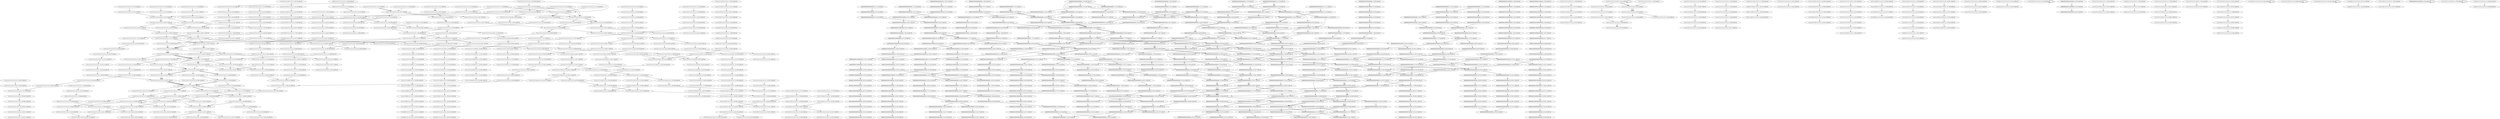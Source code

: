 digraph G {
    "11111111111111111111_8-28:14-LEN:20" -> "11111111111111111111_10-29:100-LEN:20";
    "11111111111111111111_8-28:14-LEN:20" -> "11111111111111111110_10-29:6-LEN:20";
    "00000000000000000000_14-34:5-LEN:20" -> "00000000000000000000_15-35:5-LEN:20";
    "11111111111111111111_14-34:25-LEN:20" -> "11111111111111111111_15-35:26-LEN:20";
    "00000000000000000000_7-27:5-LEN:20" -> "00000000000000000000_8-28:5-LEN:20";
    "10000000000000000000_22-41:8-LEN:20" -> "00000000000000000000_23-42:413-LEN:20";
    "10000000000000000000_22-41:8-LEN:20" -> "00000000000000000001_23-42:5-LEN:20";
    "00000000000000000000_1-21:15-LEN:20" -> "00000000000000000000_2-22:15-LEN:20";
    "00000000000000000000_21-41:7-LEN:20" -> "00000000000000000000_22-42:7-LEN:20";
    "10111111111111111111_12-31:6-LEN:20" -> "01111111111111111111_13-32:5-LEN:20";
    "00000000000000000000_13-33:9-LEN:20" -> "00000000000000000000_14-34:8-LEN:20";
    "11111111111111111111_4-24:5-LEN:20" -> "11111111111111111111_5-25:6-LEN:20";
    "11111111111111111111_5-25:38-LEN:20" -> "11111111111111111111_6-26:36-LEN:20";
    "00000000010000000000_9-28:10-LEN:20" -> "00000000100000000000_10-29:10-LEN:20";
    "00000000000000000000_2-22:6-LEN:20" -> "00000000000000000000_3-23:5-LEN:20";
    "00000000000001000000_5-24:11-LEN:20" -> "00000000000010000000_6-25:11-LEN:20";
    "10000000000000000000_10-29:9-LEN:20" -> "00000000000000000000_11-31:5-LEN:20";
    "10000000000000000000_10-29:9-LEN:20" -> "00000000000000000000_11-30:360-LEN:20";
    "11111101111111111111_5-24:9-LEN:20" -> "11111011111111111111_6-25:8-LEN:20";
    "00000000000000000000_4-24:8-LEN:20" -> "00000000000000000000_5-25:8-LEN:20";
    "00000000000000010000_8-27:9-LEN:20" -> "00000000000000100000_9-28:10-LEN:20";
    "11111111111101111111_2-21:5-LEN:20" -> "11111111111011111111_3-22:5-LEN:20";
    "11111111111111111111_4-24:11-LEN:20" -> "11111111111111111111_5-25:10-LEN:20";
    "11111101111111111111_21-41:7-LEN:20" -> "11111011111111111111_22-42:8-LEN:20";
    "11111111111111110111_11-31:7-LEN:20" -> "11111111111111101111_12-32:7-LEN:20";
    "11111111111111111111_2-23:6-LEN:20" -> "11111111111111111111_3-24:7-LEN:20";
    "11111110111111111111_21-40:151-LEN:20" -> "11111101111111111111_22-41:154-LEN:20";
    "00000000000000000100_15-34:5-LEN:20" -> "00000000000000001000_16-35:5-LEN:20";
    "00000000000000000000_17-37:6-LEN:20" -> "00000000000000000000_18-38:6-LEN:20";
    "00000000000010000000_11-30:11-LEN:20" -> "00000000000100000000_12-31:11-LEN:20";
    "00000000000000000000_18-38:5-LEN:20" -> "00000000000000000000_19-39:5-LEN:20";
    "11111111111111101111_12-32:7-LEN:20" -> "11111111111111011111_13-33:6-LEN:20";
    "00000000000000000000_6-26:15-LEN:20" -> "00000000000000000000_7-27:15-LEN:20";
    "00000000000000000000_4-23:377-LEN:20" -> "00000000000000000000_5-24:374-LEN:20";
    "00000000000000000000_4-23:377-LEN:20" -> "00000000000000000000_5-25:8-LEN:20";
    "00000000000000000100_12-31:7-LEN:20" -> "00000000000000001000_13-32:7-LEN:20";
    "00000000000000000000_8-28:6-LEN:20" -> "00000000000000000000_9-29:6-LEN:20";
    "00000000000000000001_13-32:5-LEN:20" -> "00000000000000000010_14-33:5-LEN:20";
    "00000000000000000000_18-38:18-LEN:20" -> "00000000000000000000_19-39:16-LEN:20";
    "11111111111111111111_3-23:12-LEN:20" -> "11111111111111111111_4-24:11-LEN:20";
    "11111111111111111111_6-26:16-LEN:20" -> "11111111111111111111_7-27:13-LEN:20";
    "00000000000000000000_15-35:8-LEN:20" -> "00000000000000000000_16-36:8-LEN:20";
    "11111111111011111111_16-36:8-LEN:20" -> "11111111110111111111_17-37:13-LEN:20";
    "11111111011111111111_21-40:9-LEN:20" -> "11111110111111111111_22-41:9-LEN:20";
    "11111111111110111111_15-34:111-LEN:20" -> "11111111111101111111_16-37:5-LEN:20";
    "11111111111110111111_15-34:111-LEN:20" -> "11111111111101111111_16-35:109-LEN:20";
    "00000000000000000000_21-41:8-LEN:20" -> "00000000000000000000_22-42:8-LEN:20";
    "00000000000000000000_6-26:5-LEN:20" -> "00000000000000000000_7-27:5-LEN:20";
    "11111111111111111110_5-24:6-LEN:20" -> "11111111111111111101_6-25:6-LEN:20";
    "11111111111111111111_9-29:17-LEN:20" -> "11111111111111111111_10-30:21-LEN:20";
    "11111111111111111111_3-23:5-LEN:20" -> "11111111111111111111_4-24:5-LEN:20";
    "00000000000000000000_14-33:378-LEN:20" -> "00000000000000000000_15-34:398-LEN:20";
    "00000000000000000000_14-33:378-LEN:20" -> "00000000000000000000_15-35:6-LEN:20";
    "11111111111111111111_1-21:37-LEN:20" -> "11111111111111111111_2-22:39-LEN:20";
    "11111111111111111111_5-26:8-LEN:20" -> "11111111111111111111_6-27:7-LEN:20";
    "11111111111111110101_9-29:5-LEN:20" -> "11111111111111101011_10-30:5-LEN:20";
    "11111111111111111111_15-35:5-LEN:20" -> "11111111111111111111_16-36:7-LEN:20";
    "00100000000000000000_11-30:5-LEN:20" -> "01000000000000000000_12-31:5-LEN:20";
    "11111111111111111111_12-32:9-LEN:20" -> "11111111111111111111_13-33:9-LEN:20";
    "00000000000000010000_14-33:8-LEN:20" -> "00000000000000100000_15-34:9-LEN:20";
    "00000000000000000000_10-30:17-LEN:20" -> "00000000000000000000_11-31:17-LEN:20";
    "11111111111111111011_10-29:6-LEN:20" -> "11111111111111110111_11-30:8-LEN:20";
    "11111111111111111111_8-29:8-LEN:20" -> "11111111111111111111_9-30:9-LEN:20";
    "00000000000000000000_3-23:8-LEN:20" -> "00000000000000000000_4-24:8-LEN:20";
    "11111111111111111111_10-30:21-LEN:20" -> "11111111111111111111_11-31:20-LEN:20";
    "00001000000000000000_19-38:16-LEN:20" -> "00010000000000000000_20-39:16-LEN:20";
    "11101111110111111111_18-37:5-LEN:20" -> "11011111101111111111_19-38:5-LEN:20";
    "00000000000000000000_2-22:9-LEN:20" -> "00000000000000000000_3-23:8-LEN:20";
    "00000000000000000000_19-39:14-LEN:20" -> "00000000000000000000_20-40:14-LEN:20";
    "11111111111111111111_3-25:5-LEN:20" -> "11111111111111111111_4-26:5-LEN:20";
    "00000000000000000000_10-30:14-LEN:20" -> "00000000000000000000_11-31:14-LEN:20";
    "11111111111111111101_9-29:16-LEN:20" -> "11111111111111111011_10-30:17-LEN:20";
    "00000000000000000000_13-33:15-LEN:20" -> "00000000000000000000_14-34:15-LEN:20";
    "11111111011111111111_20-39:146-LEN:20" -> "11111110111111111111_21-40:151-LEN:20";
    "11111111011111111111_20-39:146-LEN:20" -> "11111110111111111111_21-41:7-LEN:20";
    "00000000000000000000_21-41:7-LEN:20" -> "00000000000000000000_22-42:8-LEN:20";
    "00000000000000000000_5-24:374-LEN:20" -> "00000000000000000000_6-25:375-LEN:20";
    "00000000000000000000_5-25:13-LEN:20" -> "00000000000000000000_6-26:12-LEN:20";
    "00000000000000000000_9-29:18-LEN:20" -> "00000000000000000000_10-30:19-LEN:20";
    "00000010000000000000_17-36:14-LEN:20" -> "00000100000000000000_18-37:15-LEN:20";
    "00000000000000000000_10-30:15-LEN:20" -> "00000000000000000000_11-31:15-LEN:20";
    "00000000000000000000_18-38:17-LEN:20" -> "00000000000000000000_20-40:24-LEN:20";
    "00000000000000000000_18-38:17-LEN:20" -> "00000000000000000000_20-39:408-LEN:20";
    "01000000000000000000_12-31:5-LEN:20" -> "10000000000000000000_13-32:5-LEN:20";
    "00000000010000000000_14-33:14-LEN:20" -> "00000000100000000000_15-34:14-LEN:20";
    "00000000000000000000_7-27:19-LEN:20" -> "00000000000000000000_8-28:19-LEN:20";
    "00000000000000000000_2-22:14-LEN:20" -> "00000000000000000000_3-23:14-LEN:20";
    "11111111111111111111_4-25:13-LEN:20" -> "11111111111111111111_5-26:13-LEN:20";
    "11111111111111111111_12-31:103-LEN:20" -> "11111111111111111111_13-33:5-LEN:20";
    "11111111111111111111_12-31:103-LEN:20" -> "11111111111111111111_13-32:105-LEN:20";
    "11111111111111111111_21-41:7-LEN:20" -> "11111111111111111111_22-42:7-LEN:20";
    "00000000000000000000_4-24:22-LEN:20" -> "00000000000000000000_5-25:20-LEN:20";
    "10111111111111111101_10-29:5-LEN:20" -> "01111111111111111011_11-30:5-LEN:20";
    "11111111111111111111_1-22:5-LEN:20" -> "11111111111111111111_2-23:5-LEN:20";
    "11111111111111111111_16-36:7-LEN:20" -> "11111111111111111111_18-37:147-LEN:20";
    "00000000000000000000_1-21:5-LEN:20" -> "00000000000000000000_2-22:5-LEN:20";
    "00000000000000000000_16-36:5-LEN:20" -> "00000000000000000000_17-37:6-LEN:20";
    "00000000000000000000_21-41:7-LEN:20" -> "00000000000000000000_22-42:7-LEN:20";
    "11111111111111111011_10-30:17-LEN:20" -> "11111111111111110111_11-31:17-LEN:20";
    "11111111111111010111_11-31:5-LEN:20" -> "11111111111110101111_12-32:5-LEN:20";
    "11111111111110111111_1-20:6-LEN:20" -> "11111111111101111111_2-21:5-LEN:20";
    "11111111111111111111_15-36:5-LEN:20" -> "11111111111111111111_17-37:15-LEN:20";
    "00000000000000000000_19-39:24-LEN:20" -> "00000000000000000000_21-40:429-LEN:20";
    "00000000000000000000_2-22:5-LEN:20" -> "00000000000000000000_3-23:5-LEN:20";
    "00000000000000000000_1-21:15-LEN:20" -> "00000000000000000000_2-22:15-LEN:20";
    "00010000000000000000_7-26:9-LEN:20" -> "00100000000000000000_8-27:9-LEN:20";
    "11111101111011111111_22-41:5-LEN:20" -> "11111011110111111111_23-42:5-LEN:20";
    "00000000000000000000_3-23:5-LEN:20" -> "00000000000000000000_4-24:6-LEN:20";
    "00000000000000100000_8-27:6-LEN:20" -> "00000000000001000000_9-28:5-LEN:20";
    "00000000000000000000_8-28:12-LEN:20" -> "00000000000000000000_9-29:14-LEN:20";
    "01000000000000000000_17-36:13-LEN:20" -> "10000000000000000000_18-37:13-LEN:20";
    "00000000000000000000_8-28:12-LEN:20" -> "00000000000000000000_9-29:12-LEN:20";
    "11111111111111111111_13-33:22-LEN:20" -> "11111111111111111111_14-34:25-LEN:20";
    "00000000000000000000_15-35:15-LEN:20" -> "00000000000000000000_16-36:15-LEN:20";
    "00000000000000000000_16-36:7-LEN:20" -> "00000000000000000000_17-37:8-LEN:20";
    "11111111011111111111_19-39:6-LEN:20" -> "11111110111111111111_20-40:7-LEN:20";
    "00000000000000000000_2-22:22-LEN:20" -> "00000000000000000000_3-23:22-LEN:20";
    "00000000000000000000_15-34:398-LEN:20" -> "00000000000000000000_16-35:395-LEN:20";
    "00000000000000000000_5-25:6-LEN:20" -> "00000000000000000000_6-26:6-LEN:20";
    "00000000000000000000_12-32:5-LEN:20" -> "00000000000000000000_13-33:5-LEN:20";
    "11111111110111111111_1-20:10-LEN:20" -> "11111111101111111111_2-21:11-LEN:20";
    "00000000000000000000_7-27:7-LEN:20" -> "00000000000000000000_8-28:6-LEN:20";
    "11111111111111111011_11-30:99-LEN:20" -> "11111111111111110111_12-31:102-LEN:20";
    "11111111111111111011_11-30:99-LEN:20" -> "11111111111111110110_12-31:5-LEN:20";
    "00000000000000000000_4-24:6-LEN:20" -> "00000000000000000000_5-25:6-LEN:20";
    "11111111111111111111_17-37:6-LEN:20" -> "11111111111111111111_18-38:6-LEN:20";
    "11111111111111110111_2-21:5-LEN:20" -> "11111111111111101111_3-22:5-LEN:20";
    "11111111111111111111_21-41:7-LEN:20" -> "11111111111111111111_22-42:8-LEN:20";
    "00000000000000000000_20-40:5-LEN:20" -> "00000000000000000000_21-41:6-LEN:20";
    "11111111111111111111_20-39:161-LEN:20" -> "11111111111111111111_21-40:147-LEN:20";
    "11111111111111111111_20-39:161-LEN:20" -> "11111111111111111111_21-41:18-LEN:20";
    "00000000000000000000_14-34:12-LEN:20" -> "00000000000000000000_15-35:13-LEN:20";
    "00000000000000000000_1-21:16-LEN:20" -> "00000000000000000000_2-22:17-LEN:20";
    "00000000000000000000_9-29:12-LEN:20" -> "00000000000000000000_10-30:11-LEN:20";
    "11111111111111111111_5-25:8-LEN:20" -> "11111111111111111111_6-26:9-LEN:20";
    "00000000000000000000_11-31:17-LEN:20" -> "00000000000000000000_12-32:17-LEN:20";
    "11111111111111111111_4-24:7-LEN:20" -> "11111111111111111111_5-25:8-LEN:20";
    "11111111111111101101_13-32:5-LEN:20" -> "11111111111111011011_14-33:5-LEN:20";
    "11111111001111111111_20-39:5-LEN:20" -> "11111110011111111111_21-40:6-LEN:20";
    "11111111111111111111_11-31:10-LEN:20" -> "11111111111111111111_12-32:11-LEN:20";
    "11110111111111111111_9-28:5-LEN:20" -> "11101111111111111111_10-29:5-LEN:20";
    "11111111111110111111_5-24:5-LEN:20" -> "11111111111101111111_6-25:5-LEN:20";
    "11111111111111111111_11-31:6-LEN:20" -> "11111111111111111111_12-32:5-LEN:20";
    "00000000000000000000_20-40:13-LEN:20" -> "00000000000000000000_21-41:13-LEN:20";
    "00000000000000000000_22-41:414-LEN:20" -> "00000000000000000000_23-42:413-LEN:20";
    "00000000000000000000_22-41:414-LEN:20" -> "00000000000000000001_23-42:5-LEN:20";
    "11111111111111101111_12-32:20-LEN:20" -> "11111111111111011111_13-33:21-LEN:20";
    "11111111111111111111_16-36:7-LEN:20" -> "11111111111111111111_17-37:8-LEN:20";
    "00000010000000000000_8-27:7-LEN:20" -> "00000100000000000000_9-28:6-LEN:20";
    "10111111111111111111_20-39:6-LEN:20" -> "01111111111111111111_21-40:6-LEN:20";
    "00000000000000000000_11-31:14-LEN:20" -> "00000000000000000001_13-32:5-LEN:20";
    "00000000000000000000_11-31:14-LEN:20" -> "00000000000000000000_13-33:9-LEN:20";
    "00000000000000000000_11-31:14-LEN:20" -> "00000000000000000000_13-32:364-LEN:20";
    "00000000000000000000_7-27:21-LEN:20" -> "00000000000000000000_8-28:19-LEN:20";
    "11111111111111111111_3-24:5-LEN:20" -> "11111111111111111111_4-25:6-LEN:20";
    "00010000000000000000_10-29:5-LEN:20" -> "00100000000000000000_11-30:5-LEN:20";
    "00000000000000000000_14-34:5-LEN:20" -> "00000000000000000000_15-35:7-LEN:20";
    "00000000000000000000_17-37:11-LEN:20" -> "00000000000000000000_18-38:13-LEN:20";
    "11111111111111111111_17-37:15-LEN:20" -> "11111111111111111111_18-38:14-LEN:20";
    "00000100000000000000_8-27:5-LEN:20" -> "00001000000000000000_9-28:5-LEN:20";
    "00000000000000000010_3-22:8-LEN:20" -> "00000000000000000100_4-23:7-LEN:20";
    "00000000000000000000_1-21:5-LEN:20" -> "00000000000000000000_2-22:5-LEN:20";
    "00000000000000000000_17-37:8-LEN:20" -> "00000000000000000000_18-38:8-LEN:20";
    "11111111111111111100_9-28:7-LEN:20" -> "11111111111111111001_10-29:9-LEN:20";
    "00000000000000000000_19-39:12-LEN:20" -> "00000000000000000000_20-40:13-LEN:20";
    "00000000001000000000_12-31:5-LEN:20" -> "00000000010000000000_13-32:5-LEN:20";
    "11111111111111111111_10-29:100-LEN:20" -> "11111111111111111111_11-30:99-LEN:20";
    "00000000000100000000_2-21:6-LEN:20" -> "00000000001000000000_3-22:7-LEN:20";
    "11111111111111111111_18-38:6-LEN:20" -> "11111111111111111111_19-39:6-LEN:20";
    "00000000000001000000_8-27:7-LEN:20" -> "00000000000010000000_9-28:8-LEN:20";
    "11111111110011111111_17-36:9-LEN:20" -> "11111111100111111111_18-37:9-LEN:20";
    "00000000000000000000_8-28:6-LEN:20" -> "00000000000000000000_9-29:6-LEN:20";
    "11111011111111111111_5-24:8-LEN:20" -> "11110111111111111111_6-25:8-LEN:20";
    "11111111011111111111_19-39:7-LEN:20" -> "11111110111111111111_20-40:7-LEN:20";
    "11111111111111111111_15-35:7-LEN:20" -> "11111111111111111111_16-36:7-LEN:20";
    "00000010000000000000_2-21:7-LEN:20" -> "00000100000000000000_3-22:6-LEN:20";
    "11111111110111111011_11-30:6-LEN:20" -> "11111111101111110111_12-31:5-LEN:20";
    "00000000000000000000_5-25:8-LEN:20" -> "00000000000000000000_6-26:9-LEN:20";
    "00100000000000000000_19-38:9-LEN:20" -> "01000000000000000000_20-39:8-LEN:20";
    "11111111111111111111_18-37:147-LEN:20" -> "11111111111111111111_19-38:159-LEN:20";
    "00000000000000000000_12-32:17-LEN:20" -> "00000000000000000000_13-33:18-LEN:20";
    "00000000000000000000_15-35:17-LEN:20" -> "00000000000000000000_16-36:16-LEN:20";
    "11111111111111111111_10-30:8-LEN:20" -> "11111111111111111111_12-31:103-LEN:20";
    "11111111111111111111_10-30:8-LEN:20" -> "11111111111111111110_12-31:7-LEN:20";
    "00000000100000000000_10-29:10-LEN:20" -> "00000001000000000000_11-30:10-LEN:20";
    "00000000000000000000_17-37:16-LEN:20" -> "00000000000000000000_18-38:17-LEN:20";
    "11111111111111111111_19-40:5-LEN:20" -> "11111111111111111111_20-41:5-LEN:20";
    "11111111111111111111_14-34:6-LEN:20" -> "11111111111111111111_15-35:6-LEN:20";
    "00000000000000000000_4-24:19-LEN:20" -> "00000000000000000000_5-25:18-LEN:20";
    "01111111111111111111_21-40:6-LEN:20" -> "11111111111111111110_22-41:5-LEN:20";
    "01111111111111111111_21-40:6-LEN:20" -> "11111111111111111111_22-41:149-LEN:20";
    "11111111111111111111_9-30:9-LEN:20" -> "11111111111111111111_10-31:11-LEN:20";
    "00000000001000000000_17-36:11-LEN:20" -> "00000000010000000000_18-37:11-LEN:20";
    "00000000000000000000_17-37:8-LEN:20" -> "00000000000000000000_18-38:8-LEN:20";
    "11111111111111111111_4-24:8-LEN:20" -> "11111111111111111111_5-25:8-LEN:20";
    "00000000000000000000_17-37:17-LEN:20" -> "00000000000000000000_18-38:16-LEN:20";
    "11111111111111111111_2-22:17-LEN:20" -> "11111111111111111111_3-23:15-LEN:20";
    "11111111111111111111_3-23:8-LEN:20" -> "11111111111111111111_4-24:8-LEN:20";
    "11111111011111111111_3-22:11-LEN:20" -> "11111110111111111111_4-23:10-LEN:20";
    "11111110111111111111_20-40:7-LEN:20" -> "11111101111111111111_21-41:7-LEN:20";
    "01111111111111111011_11-30:5-LEN:20" -> "11111111111111110111_12-31:102-LEN:20";
    "01111111111111111011_11-30:5-LEN:20" -> "11111111111111110110_12-31:5-LEN:20";
    "00000000000000000000_20-40:6-LEN:20" -> "00000000000000000000_21-41:7-LEN:20";
    "10111111111111111111_2-21:6-LEN:20" -> "01111111111111111111_3-22:5-LEN:20";
    "00000000000000000000_8-28:11-LEN:20" -> "00000000000000000000_9-29:10-LEN:20";
    "11110111111011111111_17-36:6-LEN:20" -> "11101111110111111111_18-37:5-LEN:20";
    "00000000000000001000_16-35:5-LEN:20" -> "00000000000000010000_17-36:5-LEN:20";
    "00000000000000000000_20-40:5-LEN:20" -> "00000000000000000000_21-41:5-LEN:20";
    "00000000000000000000_1-21:20-LEN:20" -> "00000000000000000000_2-22:22-LEN:20";
    "11111111111111111111_16-36:7-LEN:20" -> "11111111111111111111_17-37:7-LEN:20";
    "11111100111111111111_22-41:7-LEN:20" -> "11111001111111111111_23-42:8-LEN:20";
    "11111111111110111111_14-33:9-LEN:20" -> "11111111111101111111_15-34:9-LEN:20";
    "11111111111111111111_9-29:9-LEN:20" -> "11111111111111111111_10-30:13-LEN:20";
    "11111111111111101111_12-32:9-LEN:20" -> "11111111111111011111_13-33:9-LEN:20";
    "00000000000000000000_10-30:6-LEN:20" -> "00000000000000000000_11-31:6-LEN:20";
    "01111111111111111111_3-22:5-LEN:20" -> "11111111111111111111_4-23:203-LEN:20";
    "11111111111111111101_4-23:5-LEN:20" -> "11111111111111111011_5-24:5-LEN:20";
    "11111111111111111111_4-24:44-LEN:20" -> "11111111111111111111_5-25:43-LEN:20";
    "00100000000000000000_16-35:14-LEN:20" -> "01000000000000000000_17-36:13-LEN:20";
    "00000000001000000000_11-30:8-LEN:20" -> "00000000010000000000_12-31:10-LEN:20";
    "11111111111111111111_5-25:10-LEN:20" -> "11111111111111111111_6-26:11-LEN:20";
    "00000000010000000000_5-24:6-LEN:20" -> "00000000100000000000_6-25:6-LEN:20";
    "00000000000000000000_16-36:15-LEN:20" -> "00000000000000000000_17-37:14-LEN:20";
    "11111111111111111111_3-23:5-LEN:20" -> "11111111111111111111_4-24:5-LEN:20";
    "11111111111111111111_6-26:7-LEN:20" -> "11111111111111111111_7-27:6-LEN:20";
    "11111111101111111111_20-39:9-LEN:20" -> "11111111011111111111_21-40:9-LEN:20";
    "00000000000000000000_4-24:9-LEN:20" -> "00000000000000000000_5-25:9-LEN:20";
    "00000000000000000000_4-24:15-LEN:20" -> "00000000000000000000_5-25:15-LEN:20";
    "00000001000000000000_22-41:7-LEN:20" -> "00000010000000000000_23-42:6-LEN:20";
    "11111111111011111111_18-37:6-LEN:20" -> "11111111110111111111_19-38:7-LEN:20";
    "11111111111111111111_14-34:5-LEN:20" -> "11111111111111111111_15-35:5-LEN:20";
    "00000000000000000000_8-28:11-LEN:20" -> "00000000000000000000_9-29:10-LEN:20";
    "00000000000000000000_15-35:19-LEN:20" -> "00000000000000000000_16-36:18-LEN:20";
    "11111111111111111111_4-24:11-LEN:20" -> "11111111111111111111_5-25:11-LEN:20";
    "11111111110111111111_18-37:129-LEN:20" -> "11111111101111111111_19-38:144-LEN:20";
    "11111111111111111111_1-22:5-LEN:20" -> "11111111111111111111_2-23:5-LEN:20";
    "11111111111111111111_17-37:10-LEN:20" -> "11111111111111111111_19-38:159-LEN:20";
    "00000000000000000000_15-35:13-LEN:20" -> "00000000000000000000_16-36:13-LEN:20";
    "11111111111111111111_19-39:5-LEN:20" -> "11111111111111111111_20-40:5-LEN:20";
    "11111111111111111111_5-25:6-LEN:20" -> "11111111111111111111_6-26:5-LEN:20";
    "00000000000000000000_12-32:15-LEN:20" -> "00000000000000000000_13-33:15-LEN:20";
    "11111111111111111111_10-30:6-LEN:20" -> "11111111111111111111_11-31:7-LEN:20";
    "11111111111111111111_16-36:7-LEN:20" -> "11111111111111111111_17-37:7-LEN:20";
    "00000000000000000000_5-25:9-LEN:20" -> "00000000000000000000_7-27:12-LEN:20";
    "00000000000000000000_5-25:9-LEN:20" -> "00000000000000000000_7-26:373-LEN:20";
    "11111101111111111111_7-26:7-LEN:20" -> "11111011111111111111_8-27:8-LEN:20";
    "00000000000000000000_16-36:21-LEN:20" -> "00000000000000000000_17-37:22-LEN:20";
    "00000000000000000000_18-38:8-LEN:20" -> "00000000000000000000_19-39:6-LEN:20";
    "00010000000000000000_15-34:13-LEN:20" -> "00100000000000000000_16-35:14-LEN:20";
    "00000000000000000000_11-31:14-LEN:20" -> "00000000000000000000_12-32:14-LEN:20";
    "00000000000000000000_18-38:23-LEN:20" -> "00000000000000000000_19-39:24-LEN:20";
    "11111111111111111111_4-24:8-LEN:20" -> "11111111111111111111_5-25:7-LEN:20";
    "11110111111111111111_21-41:5-LEN:20" -> "11101111111111111111_22-42:5-LEN:20";
    "11111111111111111111_9-29:7-LEN:20" -> "11111111111111111111_10-30:8-LEN:20";
    "00000000000000000000_3-23:5-LEN:20" -> "00000000000000000000_4-24:6-LEN:20";
    "11110111111111111111_17-36:6-LEN:20" -> "11101111111111111111_18-37:6-LEN:20";
    "00000000000000000000_5-25:21-LEN:20" -> "00000000000000000000_6-26:21-LEN:20";
    "11111111111111111111_5-26:6-LEN:20" -> "11111111111111111111_6-27:6-LEN:20";
    "00000000000000010000_7-26:6-LEN:20" -> "00000000000000100000_8-27:6-LEN:20";
    "00000000000000010000_17-36:5-LEN:20" -> "00000000000000100000_18-37:5-LEN:20";
    "00000000000000000000_2-21:381-LEN:20" -> "00000000000000000000_3-22:382-LEN:20";
    "00000000000000000000_2-21:381-LEN:20" -> "00000000000000000001_3-22:5-LEN:20";
    "11111111111111111111_2-22:7-LEN:20" -> "11111111111111111111_3-23:5-LEN:20";
    "00000000000000000000_16-36:16-LEN:20" -> "00000000000000000000_17-37:16-LEN:20";
    "11111111111111111110_8-28:6-LEN:20" -> "11111111111111111101_9-29:6-LEN:20";
    "11111111111111101011_10-30:5-LEN:20" -> "11111111111111010111_11-31:5-LEN:20";
    "01111111111111111111_5-24:5-LEN:20" -> "11111111111111111110_6-25:13-LEN:20";
    "01111111111111111111_5-24:5-LEN:20" -> "11111111111111111111_6-25:185-LEN:20";
    "11111101111111111111_22-42:6-LEN:20" -> "11111101111111111111_22-42:6-LEN:20";
    "11111111111111111111_15-35:7-LEN:20" -> "11111111111111111111_16-36:7-LEN:20";
    "00000000000000001000_11-30:11-LEN:20" -> "00000000000000010000_12-31:11-LEN:20";
    "00000000000000000010_4-23:5-LEN:20" -> "00000000000000000100_5-24:5-LEN:20";
    "11111111111111111111_20-40:7-LEN:20" -> "11111111111111111111_21-41:7-LEN:20";
    "00000000100000000000_6-25:6-LEN:20" -> "00000001000000000000_7-26:7-LEN:20";
    "11111111111111111111_10-30:7-LEN:20" -> "11111111111111111111_11-31:6-LEN:20";
    "00000000000000000000_19-39:9-LEN:20" -> "00000000000000000000_20-40:9-LEN:20";
    "00000000000000000000_11-31:11-LEN:20" -> "00000000000000000000_12-32:11-LEN:20";
    "00000001000000000000_7-26:7-LEN:20" -> "00000010000000000000_8-27:7-LEN:20";
    "00000000000000000000_17-37:7-LEN:20" -> "00000000000000000000_18-38:7-LEN:20";
    "11111111111111111110_8-28:5-LEN:20" -> "11111111111111111101_9-29:5-LEN:20";
    "00000001000000000000_14-33:10-LEN:20" -> "00000010000000000000_15-34:10-LEN:20";
    "00000000000000000000_9-29:6-LEN:20" -> "00000000000000000000_10-30:6-LEN:20";
    "00000000000000100000_22-41:13-LEN:20" -> "00000000000001000000_23-42:12-LEN:20";
    "00000000000000000000_9-29:14-LEN:20" -> "00000000000000000000_10-30:14-LEN:20";
    "11111111111101101111_16-35:5-LEN:20" -> "11111111111011011111_17-36:6-LEN:20";
    "00000000000000000000_13-33:9-LEN:20" -> "00000000000000000000_14-34:9-LEN:20";
    "00001000000000000000_18-37:7-LEN:20" -> "00010000000000000000_19-38:8-LEN:20";
    "00000010000000000000_7-26:5-LEN:20" -> "00000100000000000000_8-27:5-LEN:20";
    "00000000000000000000_6-26:6-LEN:20" -> "00000000000000000000_7-27:6-LEN:20";
    "00000100000000000000_3-22:6-LEN:20" -> "00001000000000000000_4-23:5-LEN:20";
    "11111111111111111111_8-27:170-LEN:20" -> "11111111111111111111_9-28:87-LEN:20";
    "11111111111111111111_8-27:170-LEN:20" -> "11111111111111111111_9-29:6-LEN:20";
    "11111111111111111111_8-27:170-LEN:20" -> "11111111111111111110_9-28:89-LEN:20";
    "00000000000000000000_18-38:8-LEN:20" -> "00000000000000000000_19-39:8-LEN:20";
    "10000000000000000000_21-40:9-LEN:20" -> "00000000000000000000_22-41:414-LEN:20";
    "10000000000000000000_21-40:9-LEN:20" -> "00000000000000000000_22-42:27-LEN:20";
    "11111111111111111111_6-27:10-LEN:20" -> "11111111111111111111_7-28:8-LEN:20";
    "00000000000000000000_12-32:11-LEN:20" -> "00000000000000000000_13-33:11-LEN:20";
    "11111111111111111111_19-39:6-LEN:20" -> "11111111111111111111_20-40:5-LEN:20";
    "00000000000000000000_3-23:13-LEN:20" -> "00000000000000000000_4-24:13-LEN:20";
    "11111111111111111111_6-26:12-LEN:20" -> "11111111111111111111_7-27:11-LEN:20";
    "11111111111111111111_1-21:6-LEN:20" -> "11111111111111111111_2-22:7-LEN:20";
    "00000000100000000000_15-34:14-LEN:20" -> "00000001000000000000_16-35:14-LEN:20";
    "00000001000000000000_20-39:11-LEN:20" -> "00000010000000000000_21-40:10-LEN:20";
    "11111111111111111111_5-25:10-LEN:20" -> "11111111111111111111_6-26:11-LEN:20";
    "00000000000000000000_7-27:6-LEN:20" -> "00000000000000000000_8-28:6-LEN:20";
    "00000000000000000000_15-35:5-LEN:20" -> "00000000000000000000_15-35:5-LEN:20";
    "11111111111111111111_13-33:5-LEN:20" -> "11111111111111111111_14-34:5-LEN:20";
    "11111111111111111111_6-26:36-LEN:20" -> "11111111111111111111_7-27:31-LEN:20";
    "11111111111100111111_15-34:9-LEN:20" -> "11111111111001111111_16-35:8-LEN:20";
    "11111111111111111111_7-27:9-LEN:20" -> "11111111111111111111_8-28:7-LEN:20";
    "11111110111101111111_21-40:5-LEN:20" -> "11111101111011111111_22-41:5-LEN:20";
    "11111111111111111111_1-21:14-LEN:20" -> "11111111111111111111_2-22:13-LEN:20";
    "11111111111111111111_5-25:6-LEN:20" -> "11111111111111111111_7-26:186-LEN:20";
    "00000000000010000000_17-36:10-LEN:20" -> "00000000000100000000_18-37:10-LEN:20";
    "11111111111111111111_17-37:8-LEN:20" -> "11111111111111111111_18-38:10-LEN:20";
    "00000000000001000000_21-40:5-LEN:20" -> "00000000000010000000_22-41:5-LEN:20";
    "11111111111111111111_11-31:8-LEN:20" -> "11111111111111111111_12-32:9-LEN:20";
    "01000000000000000000_21-40:8-LEN:20" -> "10000000000000000000_22-41:8-LEN:20";
    "11111111111111101111_12-32:7-LEN:20" -> "11111111111111011111_14-33:111-LEN:20";
    "00000000000000100000_15-34:9-LEN:20" -> "00000000000001000000_16-35:9-LEN:20";
    "11111111111111111111_7-27:11-LEN:20" -> "11111111111111111111_8-28:6-LEN:20";
    "11111111111111111110_2-21:8-LEN:20" -> "11111111111111111101_3-22:8-LEN:20";
    "11111111111111011111_14-33:111-LEN:20" -> "11111111111110111111_15-34:111-LEN:20";
    "11111111111111111110_6-25:13-LEN:20" -> "11111111111111111101_7-27:6-LEN:20";
    "11111111111111111111_7-27:6-LEN:20" -> "11111111111111111110_8-28:5-LEN:20";
    "00000000000000000000_19-39:5-LEN:20" -> "00000000000000000000_20-40:5-LEN:20";
    "11111111111111111111_3-23:7-LEN:20" -> "11111111111111111111_4-24:7-LEN:20";
    "00000000000000000000_5-25:20-LEN:20" -> "00000000000000000000_6-26:20-LEN:20";
    "11111111111111111111_19-39:13-LEN:20" -> "11111111111111111111_20-40:12-LEN:20";
    "00000000000100000000_16-35:10-LEN:20" -> "00000000001000000000_17-36:11-LEN:20";
    "11111111101111111111_19-38:144-LEN:20" -> "11111111011111111111_20-39:146-LEN:20";
    "00000000000000000000_2-22:5-LEN:20" -> "00000000000000000000_3-23:5-LEN:20";
    "00000000001000000000_4-23:8-LEN:20" -> "00000000010000000000_5-24:6-LEN:20";
    "00000000000000000000_4-24:23-LEN:20" -> "00000000000000000000_5-25:21-LEN:20";
    "11111111111111111111_6-26:11-LEN:20" -> "11111111111111111111_7-27:11-LEN:20";
    "10000000000000000000_14-33:7-LEN:20" -> "00000000000000000000_15-34:398-LEN:20";
    "10000000000000000000_14-33:7-LEN:20" -> "00000000000000000000_15-35:6-LEN:20";
    "00000000000000000100_1-20:11-LEN:20" -> "00000000000000001000_2-21:12-LEN:20";
    "00000000000000000001_17-36:16-LEN:20" -> "00000000000000000010_18-37:17-LEN:20";
    "11111110111111111111_6-25:7-LEN:20" -> "11111101111111111111_7-26:7-LEN:20";
    "11111111111111111111_11-31:6-LEN:20" -> "11111111111111111111_13-33:5-LEN:20";
    "11111111111111111111_11-31:6-LEN:20" -> "11111111111111111111_13-32:105-LEN:20";
    "00000000000000000000_17-37:5-LEN:20" -> "00000000000000000000_18-38:5-LEN:20";
    "11111111111111111111_18-38:10-LEN:20" -> "11111111111111111111_19-39:9-LEN:20";
    "11111111111111111111_3-24:8-LEN:20" -> "11111111111111111111_4-25:8-LEN:20";
    "11111111111111111111_7-27:13-LEN:20" -> "11111111111111111110_8-28:6-LEN:20";
    "11111111111111111111_7-27:13-LEN:20" -> "11111111111111111111_8-28:6-LEN:20";
    "11111111111111111111_20-40:12-LEN:20" -> "11111111111111111111_21-41:12-LEN:20";
    "00000000000000010000_12-31:11-LEN:20" -> "00000000000000100000_13-32:11-LEN:20";
    "11111111111111111111_15-35:6-LEN:20" -> "11111111111111111111_16-36:7-LEN:20";
    "00000000000000000000_13-33:5-LEN:20" -> "00000000000000000000_14-34:5-LEN:20";
    "11111111111111111111_10-30:5-LEN:20" -> "11111111111111111111_11-31:5-LEN:20";
    "00000000000000000000_2-22:10-LEN:20" -> "00000000000000000000_3-23:9-LEN:20";
    "11111111111111111111_6-26:11-LEN:20" -> "11111111111111111111_7-27:10-LEN:20";
    "11111111111101111111_1-20:10-LEN:20" -> "11111111111011111111_2-21:10-LEN:20";
    "00000000000000000010_9-28:12-LEN:20" -> "00000000000000000100_10-29:11-LEN:20";
    "11111111111111011011_14-33:5-LEN:20" -> "11111111111110110111_15-34:5-LEN:20";
    "00000000000000000001_8-27:11-LEN:20" -> "00000000000000000010_9-28:12-LEN:20";
    "00000000000000000000_17-37:6-LEN:20" -> "00000000000000000000_18-38:7-LEN:20";
    "00000000000000000000_18-37:397-LEN:20" -> "00000000000000000000_19-38:416-LEN:20";
    "11111111111011111111_2-21:10-LEN:20" -> "11111111110111111111_3-22:10-LEN:20";
    "11111111111111111111_19-39:9-LEN:20" -> "11111111111111111111_20-40:8-LEN:20";
    "00000000000100000000_3-22:8-LEN:20" -> "00000000001000000000_4-23:8-LEN:20";
    "00000000000000000000_13-33:7-LEN:20" -> "00000000000000000000_14-34:7-LEN:20";
    "00000000000000000000_4-24:7-LEN:20" -> "00000000000000000000_5-25:8-LEN:20";
    "00000001000000000000_16-35:14-LEN:20" -> "00000010000000000000_17-36:14-LEN:20";
    "11111111111111110111_12-31:102-LEN:20" -> "11111111111111101111_13-32:105-LEN:20";
    "11111111111111111111_12-33:8-LEN:20" -> "11111111111111111111_13-34:8-LEN:20";
    "00000000000000000000_3-23:13-LEN:20" -> "00000000000000000000_4-24:13-LEN:20";
    "11111111011111111111_2-21:8-LEN:20" -> "11111110111111111111_3-22:8-LEN:20";
    "11101111111111111111_8-27:8-LEN:20" -> "11011111111111111110_9-28:5-LEN:20";
    "01000000000000000000_13-32:6-LEN:20" -> "10000000000000000000_14-33:7-LEN:20";
    "11111111111101111111_21-40:5-LEN:20" -> "11111111111011111111_22-41:5-LEN:20";
    "00000000000000000000_3-23:6-LEN:20" -> "00000000000000000000_4-24:6-LEN:20";
    "00000000000000000000_17-37:8-LEN:20" -> "00000000000000000000_19-38:416-LEN:20";
    "00000000100000000000_19-38:12-LEN:20" -> "00000001000000000000_20-39:11-LEN:20";
    "11111111111111111111_20-41:5-LEN:20" -> "11111111111111111111_21-42:5-LEN:20";
    "00010000000000000000_20-39:16-LEN:20" -> "00100000000000000000_21-40:15-LEN:20";
    "00001000000000000000_14-33:11-LEN:20" -> "00010000000000000000_15-34:13-LEN:20";
    "00000000000000000000_8-28:19-LEN:20" -> "00000000000000000000_9-29:19-LEN:20";
    "11111111111111011111_13-33:21-LEN:20" -> "11111111111110111111_14-34:22-LEN:20";
    "00000000000000000000_16-36:8-LEN:20" -> "00000000000000000000_17-37:8-LEN:20";
    "00000000010000000000_13-32:5-LEN:20" -> "00000000100000000000_14-33:6-LEN:20";
    "11111111111011111111_15-36:5-LEN:20" -> "11111111110111111111_17-37:13-LEN:20";
    "00000000000000000000_21-41:6-LEN:20" -> "00000000000000000000_22-42:7-LEN:20";
    "11111111111111111111_10-30:6-LEN:20" -> "11111111111111111111_11-31:6-LEN:20";
    "11111111111111111111_16-36:7-LEN:20" -> "11111111111111111111_17-37:10-LEN:20";
    "00000000000000000000_5-25:9-LEN:20" -> "00000000000000000000_6-26:11-LEN:20";
    "11111111111110011111_14-33:10-LEN:20" -> "11111111111100111111_15-34:9-LEN:20";
    "11111111111111111111_21-41:7-LEN:20" -> "11111111111111111111_22-42:6-LEN:20";
    "00000000100000000000_13-32:10-LEN:20" -> "00000001000000000000_14-33:10-LEN:20";
    "11101111111111111111_2-21:5-LEN:20" -> "11011111111111111111_3-22:5-LEN:20";
    "11111111111111011111_17-36:5-LEN:20" -> "11111111111110111111_18-37:5-LEN:20";
    "11111111111111111111_7-27:15-LEN:20" -> "11111111111111111111_8-28:10-LEN:20";
    "11111111111111111111_7-26:186-LEN:20" -> "11111111111111111111_8-27:170-LEN:20";
    "11111111111111111111_7-26:186-LEN:20" -> "11111111111111111110_8-27:14-LEN:20";
    "11111111111111111111_15-35:7-LEN:20" -> "11111111111111111111_16-36:7-LEN:20";
    "00000000000000000000_2-22:10-LEN:20" -> "00000000000000000000_3-23:7-LEN:20";
    "00000000000000000000_14-34:9-LEN:20" -> "00000000000000000000_15-35:8-LEN:20";
    "00000000000000000000_9-28:358-LEN:20" -> "00000000000000000000_10-30:9-LEN:20";
    "00000000000000000000_9-28:358-LEN:20" -> "00000000000000000001_10-29:8-LEN:20";
    "00000000000000000000_9-28:358-LEN:20" -> "00000000000000000000_10-29:346-LEN:20";
    "00000000001000000000_19-38:10-LEN:20" -> "00000000010000000000_20-39:7-LEN:20";
    "00000000000000000001_4-23:6-LEN:20" -> "00000000000000000010_5-24:6-LEN:20";
    "00000000000000000000_13-32:364-LEN:20" -> "00000000000000000000_14-33:378-LEN:20";
    "00000000000000000000_13-32:364-LEN:20" -> "00000000000000000000_14-34:12-LEN:20";
    "11111111111111111110_22-41:5-LEN:20" -> "11111111111111111101_23-42:5-LEN:20";
    "00000000000000000000_18-38:12-LEN:20" -> "00000000000000000000_19-39:12-LEN:20";
    "00000000000010000000_6-25:11-LEN:20" -> "00000000000100000000_7-26:10-LEN:20";
    "11111111111111111111_5-25:13-LEN:20" -> "11111111111111111111_6-26:12-LEN:20";
    "00000000000000000000_20-40:8-LEN:20" -> "00000000000000000000_21-41:7-LEN:20";
    "01000000000000000000_7-26:5-LEN:20" -> "10000000000000000000_8-27:5-LEN:20";
    "11111111111111111111_8-28:10-LEN:20" -> "11111111111111111111_9-29:9-LEN:20";
    "11111111111111111111_9-28:87-LEN:20" -> "11111111111111111111_10-29:100-LEN:20";
    "11111111111111111111_9-28:87-LEN:20" -> "11111111111111111110_10-29:6-LEN:20";
    "11111111111111110111_7-26:5-LEN:20" -> "11111111111111101111_8-27:5-LEN:20";
    "11111111111111111111_1-21:43-LEN:20" -> "11111111111111111111_2-22:46-LEN:20";
    "00000001000000000000_21-40:7-LEN:20" -> "00000010000000000000_22-41:8-LEN:20";
    "00000000000000000000_19-39:6-LEN:20" -> "00000000000000000000_20-40:6-LEN:20";
    "11011111101111111111_19-38:5-LEN:20" -> "10111111011111111111_20-39:6-LEN:20";
    "11111111111111111111_5-24:194-LEN:20" -> "11111111111111111110_6-25:13-LEN:20";
    "11111111111111111111_5-24:194-LEN:20" -> "11111111111111111111_6-25:185-LEN:20";
    "11111111111110101111_12-32:5-LEN:20" -> "11111111111101011111_13-33:5-LEN:20";
    "00000000000000000000_20-40:6-LEN:20" -> "00000000000000000000_22-41:414-LEN:20";
    "00000000000000000000_20-40:6-LEN:20" -> "00000000000000000000_22-42:27-LEN:20";
    "11111111111111111111_15-35:26-LEN:20" -> "11111111111111111111_17-36:142-LEN:20";
    "11111111111111111111_2-22:46-LEN:20" -> "11111111111111111111_3-23:47-LEN:20";
    "11111111111111111111_6-26:9-LEN:20" -> "11111111111111111111_7-27:7-LEN:20";
    "00000000000000000000_8-28:14-LEN:20" -> "00000000000000000000_9-29:14-LEN:20";
    "00000000000010000000_9-28:8-LEN:20" -> "00000000000100000000_10-29:7-LEN:20";
    "00000000000000000000_4-24:20-LEN:20" -> "00000000000000000000_5-25:21-LEN:20";
    "00000000000000001000_2-21:12-LEN:20" -> "00000000000000010000_3-22:12-LEN:20";
    "11111111111101111111_6-25:5-LEN:20" -> "11111111111011111111_7-26:5-LEN:20";
    "00000000000000000000_13-33:19-LEN:20" -> "00000000000000000000_15-34:398-LEN:20";
    "00000000000000000000_13-33:19-LEN:20" -> "00000000000000000000_15-35:6-LEN:20";
    "00000000000000000000_3-23:7-LEN:20" -> "00000000000000000000_4-24:7-LEN:20";
    "00000000000000000100_5-24:5-LEN:20" -> "00000000000000001000_6-25:6-LEN:20";
    "00000010000000000000_21-40:10-LEN:20" -> "00000100000000000000_22-41:9-LEN:20";
    "00000000000000000000_19-39:6-LEN:20" -> "00000000000000000000_20-40:6-LEN:20";
    "11111111111111111111_21-41:8-LEN:20" -> "11111111111111111111_22-42:10-LEN:20";
    "00000000000000100000_4-23:11-LEN:20" -> "00000000000001000000_5-24:11-LEN:20";
    "11111111111111111101_9-29:6-LEN:20" -> "11111111111111111011_10-30:7-LEN:20";
    "00000000000000000000_1-21:9-LEN:20" -> "00000000000000000000_2-22:9-LEN:20";
    "11111111111111111111_16-35:117-LEN:20" -> "11111111111111111111_17-36:142-LEN:20";
    "00000000000000000000_14-34:11-LEN:20" -> "00000000000000000000_15-35:11-LEN:20";
    "00000000000000000000_10-30:10-LEN:20" -> "00000000000000000000_11-31:9-LEN:20";
    "00000000000000000000_20-40:16-LEN:20" -> "00000000000000000000_21-41:15-LEN:20";
    "11111111111111111111_17-36:142-LEN:20" -> "11111111111111111111_18-37:147-LEN:20";
    "11111111111111111111_13-33:5-LEN:20" -> "11111111111111111111_14-34:6-LEN:20";
    "11110111111111111111_20-39:5-LEN:20" -> "11101111111111111111_21-40:5-LEN:20";
    "00000000000000000000_14-34:16-LEN:20" -> "00000000000000000000_15-35:17-LEN:20";
    "00000000000000000100_11-30:6-LEN:20" -> "00000000000000001000_12-31:6-LEN:20";
    "00000000000100000000_17-36:5-LEN:20" -> "00000000001000000000_18-37:6-LEN:20";
    "11111111111111111111_2-23:5-LEN:20" -> "11111111111111111111_3-24:5-LEN:20";
    "00000001000000000000_6-25:5-LEN:20" -> "00000010000000000000_7-26:5-LEN:20";
    "00000000000000000000_10-30:9-LEN:20" -> "00000000000000000000_11-31:10-LEN:20";
    "00000000000010000000_16-35:5-LEN:20" -> "00000000000100000000_17-36:5-LEN:20";
    "11111111011111111111_16-35:5-LEN:20" -> "11111110111111111111_17-36:6-LEN:20";
    "00000000000000000000_11-31:15-LEN:20" -> "00000000000000000000_12-32:15-LEN:20";
    "00000000000000000000_7-27:12-LEN:20" -> "00000000000000000000_8-28:11-LEN:20";
    "11111111111111111111_4-24:19-LEN:20" -> "11111111111111111111_5-25:16-LEN:20";
    "11111111111111111111_16-36:7-LEN:20" -> "11111111111111111111_17-37:6-LEN:20";
    "11111111111111111111_8-28:7-LEN:20" -> "11111111111111111111_9-29:6-LEN:20";
    "00000000000000000000_8-28:19-LEN:20" -> "00000000000000000000_9-29:18-LEN:20";
    "00000000000000000000_12-32:10-LEN:20" -> "00000000000000000000_13-33:12-LEN:20";
    "00001000000000000000_4-23:5-LEN:20" -> "00010000000000000000_5-24:5-LEN:20";
    "11111111111111111111_2-22:13-LEN:20" -> "11111111111111111111_3-23:12-LEN:20";
    "00000000000000000000_6-26:20-LEN:20" -> "00000000000000000000_7-27:21-LEN:20";
    "11111111111111101111_13-32:105-LEN:20" -> "11111111111111011111_14-33:111-LEN:20";
    "11111111111111111111_2-23:12-LEN:20" -> "11111111111111111111_3-24:12-LEN:20";
    "10000000000000000000_13-32:5-LEN:20" -> "00000000000000000000_14-33:378-LEN:20";
    "10000000000000000000_13-32:5-LEN:20" -> "00000000000000000000_14-34:12-LEN:20";
    "00001000000000000000_10-29:6-LEN:20" -> "00010000000000000000_11-30:6-LEN:20";
    "11111111111111111111_3-24:7-LEN:20" -> "11111111111111111111_4-25:7-LEN:20";
    "11111111110111111111_17-37:6-LEN:20" -> "11111111101111111111_18-38:8-LEN:20";
    "00000000010000000000_1-20:8-LEN:20" -> "00000000100000000000_2-21:8-LEN:20";
    "11110111111111111111_1-20:5-LEN:20" -> "11101111111111111111_2-21:5-LEN:20";
    "11111111111111111111_3-24:12-LEN:20" -> "11111111111111111111_4-25:13-LEN:20";
    "11111111111111111111_13-34:8-LEN:20" -> "11111111111111111111_16-35:117-LEN:20";
    "00000000000000000000_11-31:5-LEN:20" -> "00000000000000000000_12-32:5-LEN:20";
    "00000000000000000000_6-26:20-LEN:20" -> "00000000000000000000_7-27:19-LEN:20";
    "00000000000000000000_12-32:9-LEN:20" -> "00000000000000000000_13-33:9-LEN:20";
    "00000000000000000001_10-29:8-LEN:20" -> "00000000000000000010_11-30:7-LEN:20";
    "11111111111111111111_4-24:15-LEN:20" -> "11111111111111111111_5-25:13-LEN:20";
    "11111111111111111111_2-22:10-LEN:20" -> "11111111111111111111_3-23:12-LEN:20";
    "11111111110111111111_17-37:13-LEN:20" -> "11111111101111111111_19-38:144-LEN:20";
    "11111111111111111011_10-30:7-LEN:20" -> "11111111111111110111_11-31:7-LEN:20";
    "11111111111111110111_11-31:7-LEN:20" -> "11111111111111101111_12-32:7-LEN:20";
    "11111011111111111111_19-38:5-LEN:20" -> "11110111111111111111_20-39:5-LEN:20";
    "00000000000000000000_5-25:12-LEN:20" -> "00000000000000000000_6-26:12-LEN:20";
    "11111111111111111111_5-25:11-LEN:20" -> "11111111111111111111_6-26:12-LEN:20";
    "11111100111111111111_21-40:11-LEN:20" -> "11111001111111111111_22-41:11-LEN:20";
    "11111111111111111111_1-21:12-LEN:20" -> "11111111111111111110_3-22:5-LEN:20";
    "11111111111111111111_1-21:12-LEN:20" -> "11111111111111111111_3-23:9-LEN:20";
    "11111111111111111111_1-21:12-LEN:20" -> "11111111111111111111_3-22:202-LEN:20";
    "00000000000000000000_16-36:7-LEN:20" -> "00000000000000000000_17-37:7-LEN:20";
    "01111111111111111111_13-32:5-LEN:20" -> "11111111111111111110_14-33:7-LEN:20";
    "01111111111111111111_13-32:5-LEN:20" -> "11111111111111111111_14-33:106-LEN:20";
    "00000000000000000000_13-33:14-LEN:20" -> "00000000000000000000_14-34:16-LEN:20";
    "11111111111110111111_14-34:5-LEN:20" -> "11111111111101111111_15-35:6-LEN:20";
    "00000000000100000000_11-30:5-LEN:20" -> "00000000001000000000_12-31:5-LEN:20";
    "11111111111111111111_14-33:106-LEN:20" -> "11111111111111111111_15-34:110-LEN:20";
    "00000000000000000000_2-22:9-LEN:20" -> "00000000000000000000_3-23:9-LEN:20";
    "11111111111111111111_12-32:11-LEN:20" -> "11111111111111111111_13-33:10-LEN:20";
    "11111111111111111110_3-22:5-LEN:20" -> "11111111111111111101_4-23:5-LEN:20";
    "00100000000000000000_8-27:9-LEN:20" -> "01000000000000000000_9-28:9-LEN:20";
    "11111111111101111111_15-35:6-LEN:20" -> "11111111111011111111_16-36:8-LEN:20";
    "11111111111111111111_4-25:6-LEN:20" -> "11111111111111111111_5-26:6-LEN:20";
    "00000000001000000000_18-37:6-LEN:20" -> "00000000010000000000_19-38:7-LEN:20";
    "00000000000000000000_5-25:21-LEN:20" -> "00000000000000000000_6-26:20-LEN:20";
    "11111111111111111111_4-24:8-LEN:20" -> "11111111111111111111_5-25:7-LEN:20";
    "00000000000000000000_8-28:14-LEN:20" -> "00000000000000000000_9-29:14-LEN:20";
    "00000000000000000000_20-40:14-LEN:20" -> "00000000000000000000_21-41:14-LEN:20";
    "00010000000000000000_18-37:9-LEN:20" -> "00100000000000000000_19-38:9-LEN:20";
    "00000000000000000000_19-39:16-LEN:20" -> "00000000000000000000_20-40:19-LEN:20";
    "00000000000000000000_2-22:17-LEN:20" -> "00000000000000000000_3-23:15-LEN:20";
    "11111111100111111111_18-37:9-LEN:20" -> "11111111001111111111_19-38:10-LEN:20";
    "00000000000000000000_3-23:9-LEN:20" -> "00000000000000000000_4-24:10-LEN:20";
    "00000000000000000000_8-28:10-LEN:20" -> "00000000000000000000_9-29:9-LEN:20";
    "11111110111111011111_14-33:6-LEN:20" -> "11111101111110111111_15-34:5-LEN:20";
    "00000000000000000010_18-37:17-LEN:20" -> "00000000000000000100_19-38:13-LEN:20";
    "11111111111111111101_10-29:98-LEN:20" -> "11111111111111111011_11-30:99-LEN:20";
    "11111111111111111111_7-27:11-LEN:20" -> "11111111111111111111_8-28:7-LEN:20";
    "11111111111111111111_14-34:5-LEN:20" -> "11111111111111111111_15-35:6-LEN:20";
    "11101111111111111111_10-29:5-LEN:20" -> "11011111111111111111_11-30:5-LEN:20";
    "11111111111111111111_10-30:13-LEN:20" -> "11111111111111111111_11-31:10-LEN:20";
    "11111111111111111111_7-27:10-LEN:20" -> "11111111111111111111_8-28:7-LEN:20";
    "00000000000000000000_15-35:17-LEN:20" -> "00000000000000000000_16-36:17-LEN:20";
    "11111111111111111111_1-22:5-LEN:20" -> "11111111111111111111_2-23:6-LEN:20";
    "11111111111111111111_3-23:8-LEN:20" -> "11111111111111111111_4-24:6-LEN:20";
    "00000000100000000000_2-21:8-LEN:20" -> "00000001000000000000_3-22:8-LEN:20";
    "00000000000000000000_5-25:8-LEN:20" -> "00000000000000000000_6-26:8-LEN:20";
    "00100000000000000000_21-40:15-LEN:20" -> "01000000000000000000_22-41:13-LEN:20";
    "11111111111111111101_9-28:7-LEN:20" -> "11111111111111111011_10-29:6-LEN:20";
    "11111111111011111111_16-36:9-LEN:20" -> "11111111110111111111_17-37:11-LEN:20";
    "11111111111111111111_3-23:12-LEN:20" -> "11111111111111111111_4-24:11-LEN:20";
    "11111111111111111111_5-25:16-LEN:20" -> "11111111111111111111_6-26:16-LEN:20";
    "11111111111111111111_9-29:7-LEN:20" -> "11111111111111111111_10-30:7-LEN:20";
    "11111111111110111111_14-34:5-LEN:20" -> "11111111111101111111_15-35:5-LEN:20";
    "00000100000000000000_16-35:11-LEN:20" -> "00001000000000000000_17-36:10-LEN:20";
    "00000000000100000000_12-31:11-LEN:20" -> "00000000001000000000_13-32:11-LEN:20";
    "00000000000000000000_21-40:429-LEN:20" -> "00000000000000000000_22-41:414-LEN:20";
    "00000000000000000000_21-40:429-LEN:20" -> "00000000000000000000_22-42:27-LEN:20";
    "00000000000000000000_11-31:6-LEN:20" -> "00000000000000000000_12-32:6-LEN:20";
    "00000000000000000000_10-30:6-LEN:20" -> "00000000000000000000_12-32:5-LEN:20";
    "00000000000000000000_10-30:6-LEN:20" -> "00000000000000000000_12-31:362-LEN:20";
    "00000000000000001000_12-31:6-LEN:20" -> "00000000000000010000_13-32:6-LEN:20";
    "00000010000000000000_22-41:8-LEN:20" -> "00000100000000000000_23-42:8-LEN:20";
    "11111111111111111111_9-29:6-LEN:20" -> "11111111111111111111_10-30:6-LEN:20";
    "11111111101111111111_18-38:6-LEN:20" -> "11111111011111111111_20-39:146-LEN:20";
    "11111111111111111111_3-23:9-LEN:20" -> "11111111111111111111_4-24:8-LEN:20";
    "00000000000000000000_1-21:13-LEN:20" -> "00000000000000000000_2-22:14-LEN:20";
    "00000000000000000000_9-29:16-LEN:20" -> "00000000000000000000_10-30:15-LEN:20";
    "00000000000000000000_19-39:10-LEN:20" -> "00000000000000000000_20-40:10-LEN:20";
    "11111111111101111111_15-34:9-LEN:20" -> "11111111111011111111_16-35:9-LEN:20";
    "11111111111111111111_5-25:7-LEN:20" -> "11111111111111111111_6-26:8-LEN:20";
    "11111111111111111111_14-34:10-LEN:20" -> "11111111111111111111_15-35:10-LEN:20";
    "00000000000000000000_12-32:5-LEN:20" -> "00000000000000000000_13-33:5-LEN:20";
    "11111111111111111111_1-21:18-LEN:20" -> "11111111111111111111_2-22:17-LEN:20";
    "11111111111111111111_12-32:5-LEN:20" -> "11111111111111111110_14-33:7-LEN:20";
    "11111111111111111111_12-32:5-LEN:20" -> "11111111111111111111_14-33:106-LEN:20";
    "00000000000000000000_17-37:5-LEN:20" -> "00000000000000000000_18-38:5-LEN:20";
    "11111111111111111111_17-37:7-LEN:20" -> "11111111111111111111_18-38:7-LEN:20";
    "00000000000000000000_19-39:6-LEN:20" -> "00000000000000000000_20-40:6-LEN:20";
    "00000000000000000000_2-22:22-LEN:20" -> "00000000000000000000_3-23:21-LEN:20";
    "11111111111111011111_4-23:5-LEN:20" -> "11111111111110111111_5-24:5-LEN:20";
    "11111111111111111111_9-29:6-LEN:20" -> "11111111111111111111_10-30:8-LEN:20";
    "00000000000000000000_12-32:8-LEN:20" -> "00000000000000000000_13-33:8-LEN:20";
    "11111111111111111111_12-32:6-LEN:20" -> "11111111111111111111_13-33:5-LEN:20";
    "00000000000000000000_7-27:15-LEN:20" -> "00000000000000000000_8-28:15-LEN:20";
    "11111111111111111101_9-29:5-LEN:20" -> "11111111111111111011_10-30:9-LEN:20";
    "11111111110110111111_18-37:5-LEN:20" -> "11111111101101111111_19-38:5-LEN:20";
    "00001000000000000000_9-28:5-LEN:20" -> "00010000000000000000_10-29:5-LEN:20";
    "11111111111111111111_19-39:5-LEN:20" -> "11111111111111111111_21-40:147-LEN:20";
    "11111111111111111111_19-39:5-LEN:20" -> "11111111111111111111_21-41:18-LEN:20";
    "00000001000000000000_15-34:7-LEN:20" -> "00000010000000000000_16-35:7-LEN:20";
    "11111111111111011111_7-26:6-LEN:20" -> "11111111111110111111_8-27:7-LEN:20";
    "00000000000000000000_16-36:12-LEN:20" -> "00000000000000000000_17-37:11-LEN:20";
    "11111111111111101111_12-31:8-LEN:20" -> "11111111111111011111_13-32:8-LEN:20";
    "00000000000000000000_1-21:11-LEN:20" -> "00000000000000000000_2-22:13-LEN:20";
    "11111111111111111111_1-22:6-LEN:20" -> "11111111111111111111_2-23:5-LEN:20";
    "00000000000000000100_6-25:6-LEN:20" -> "00000000000000001000_7-26:6-LEN:20";
    "11111111111111111101_3-22:8-LEN:20" -> "11111111111111111011_4-23:8-LEN:20";
    "00000000000000010000_6-25:7-LEN:20" -> "00000000000000100000_7-26:7-LEN:20";
    "00000000000000000000_18-38:6-LEN:20" -> "00000000000000000000_19-39:6-LEN:20";
    "11111011111111111111_22-42:5-LEN:20" -> "11111011111111111111_22-42:5-LEN:20";
    "11111111111010111111_14-34:5-LEN:20" -> "11111111110101111111_15-35:5-LEN:20";
    "00000000000000000000_20-40:24-LEN:20" -> "00000000000000000000_21-41:24-LEN:20";
    "11111111111111111111_5-25:8-LEN:20" -> "11111111111111111111_6-26:7-LEN:20";
    "00000000000000000000_6-26:12-LEN:20" -> "00000000000000000000_7-27:12-LEN:20";
    "11111111111111111111_6-26:12-LEN:20" -> "11111111111111111111_7-27:10-LEN:20";
    "00000000001000000000_13-32:11-LEN:20" -> "00000000010000000000_14-33:14-LEN:20";
    "11111111111111111111_1-20:204-LEN:20" -> "11111111111111111110_2-21:8-LEN:20";
    "11111111111111111111_1-20:204-LEN:20" -> "11111111111111111111_2-22:9-LEN:20";
    "11111111111111111111_1-20:204-LEN:20" -> "11111111111111111111_2-21:201-LEN:20";
    "11111111111111001111_13-32:9-LEN:20" -> "11111111111110011111_14-33:10-LEN:20";
    "00000000000000000000_15-35:11-LEN:20" -> "00000000000000000001_17-36:16-LEN:20";
    "00000000000000000000_15-35:11-LEN:20" -> "00000000000000000000_17-36:389-LEN:20";
    "11111111110111111111_18-38:5-LEN:20" -> "11111111110111111111_18-38:5-LEN:20";
    "00000000000000000000_20-40:10-LEN:20" -> "00000000000000000000_21-41:11-LEN:20";
    "00000000000000000000_12-32:20-LEN:20" -> "00000000000000000000_13-33:20-LEN:20";
    "11111111111111111111_9-29:6-LEN:20" -> "11111111111111111111_10-30:6-LEN:20";
    "11111111111111111111_5-25:7-LEN:20" -> "11111111111111111111_6-26:7-LEN:20";
    "00000000000000000000_6-26:21-LEN:20" -> "00000000000000000000_7-27:21-LEN:20";
    "11101111111111111111_18-37:6-LEN:20" -> "11011111111111111111_19-38:6-LEN:20";
    "00000000000000000000_14-34:20-LEN:20" -> "00000000000000000000_15-35:22-LEN:20";
    "00000000000000000000_19-39:8-LEN:20" -> "00000000000000000000_20-40:10-LEN:20";
    "11111111111111111101_13-32:7-LEN:20" -> "11111111111111111011_14-33:5-LEN:20";
    "11111111111111111111_14-35:5-LEN:20" -> "11111111111111111111_15-36:5-LEN:20";
    "11111111111111111111_10-30:6-LEN:20" -> "11111111111111111111_11-31:6-LEN:20";
    "11111111111111111111_11-31:7-LEN:20" -> "11111111111111111111_12-32:6-LEN:20";
    "11111111101111110111_12-31:5-LEN:20" -> "11111111011111101111_13-32:5-LEN:20";
    "11111111111111111111_19-38:159-LEN:20" -> "11111111111111111111_20-39:161-LEN:20";
    "11111111111111111111_19-38:159-LEN:20" -> "11111111111111111111_20-40:7-LEN:20";
    "11011111111111111111_19-38:6-LEN:20" -> "10111111111111111111_20-39:6-LEN:20";
    "11111111111111111111_20-40:5-LEN:20" -> "11111111111111111111_21-41:6-LEN:20";
    "11110111111111111111_6-25:8-LEN:20" -> "11101111111111111111_7-26:7-LEN:20";
    "11111111111111111111_6-26:36-LEN:20" -> "11111111111111111111_7-27:33-LEN:20";
    "11111111111111111010_8-28:5-LEN:20" -> "11111111111111110101_9-29:5-LEN:20";
    "11111111111111111111_2-23:5-LEN:20" -> "11111111111111111111_3-24:5-LEN:20";
    "11111111111111111111_17-37:10-LEN:20" -> "11111111111111111111_18-38:10-LEN:20";
    "00000000000000000000_5-25:15-LEN:20" -> "00000000000000000000_6-26:15-LEN:20";
    "00000000000000000000_10-30:11-LEN:20" -> "00000000000000000000_11-31:11-LEN:20";
    "00000000000000000000_9-29:19-LEN:20" -> "00000000000000000000_10-30:20-LEN:20";
    "00000000000000000000_19-39:16-LEN:20" -> "00000000000000000000_20-40:16-LEN:20";
    "00000000000000000100_10-29:11-LEN:20" -> "00000000000000001000_11-30:11-LEN:20";
    "00000000001000000000_3-22:7-LEN:20" -> "00000000010000000000_4-23:5-LEN:20";
    "11111111101111011111_19-38:5-LEN:20" -> "11111111011110111111_20-39:6-LEN:20";
    "00000000000000000100_19-38:13-LEN:20" -> "00000000000000001000_20-39:11-LEN:20";
    "00000000000000100000_9-28:10-LEN:20" -> "00000000000001000000_10-29:10-LEN:20";
    "00000000000000000000_6-26:8-LEN:20" -> "00000000000000000000_7-27:7-LEN:20";
    "11101111111111111111_7-26:7-LEN:20" -> "11011111111111111111_8-27:5-LEN:20";
    "11111111101111111111_2-21:11-LEN:20" -> "11111111011111111111_3-22:11-LEN:20";
    "00000000000000000000_16-36:13-LEN:20" -> "00000000000000000000_17-37:12-LEN:20";
    "00000000000000000001_2-21:8-LEN:20" -> "00000000000000000010_3-22:8-LEN:20";
    "11111111111111111101_9-29:7-LEN:20" -> "11111111111111111011_10-30:6-LEN:20";
    "11111111111111111111_13-33:5-LEN:20" -> "11111111111111111111_14-34:7-LEN:20";
    "00000000000000000000_2-22:15-LEN:20" -> "00000000000000000000_3-23:13-LEN:20";
    "11111111111111111111_8-28:6-LEN:20" -> "11111111111111111111_9-29:6-LEN:20";
    "00000000000000000000_21-41:6-LEN:20" -> "00000000000000000000_22-42:5-LEN:20";
    "11111111111111111111_8-28:7-LEN:20" -> "11111111111111111111_9-29:7-LEN:20";
    "00000000000000000000_10-30:19-LEN:20" -> "00000000000000000000_11-31:18-LEN:20";
    "11111111111111110111_11-31:10-LEN:20" -> "11111111111111101111_12-32:9-LEN:20";
    "11111111111011111111_16-35:9-LEN:20" -> "11111111110111111111_17-36:14-LEN:20";
    "00001000000000000000_17-36:10-LEN:20" -> "00010000000000000000_18-37:9-LEN:20";
    "00000000000000000000_8-28:21-LEN:20" -> "00000000000000000000_9-29:20-LEN:20";
    "00000000000000000000_3-23:5-LEN:20" -> "00000000000000000000_4-24:5-LEN:20";
    "11111111110111111111_17-37:5-LEN:20" -> "11111111101111111111_18-38:6-LEN:20";
    "00000000000000000000_3-22:382-LEN:20" -> "00000000000000000000_4-23:377-LEN:20";
    "00000000000000000000_3-22:382-LEN:20" -> "00000000000000000000_4-24:19-LEN:20";
    "00000000000000000000_3-22:382-LEN:20" -> "00000000000000000001_4-23:6-LEN:20";
    "00000000000000000000_9-29:14-LEN:20" -> "00000000000000000000_10-30:17-LEN:20";
    "11111101111111111111_22-42:5-LEN:20" -> "11111101111111111111_22-42:5-LEN:20";
    "00000000000000100000_7-26:7-LEN:20" -> "00000000000001000000_8-27:7-LEN:20";
    "00000000000000000000_5-25:6-LEN:20" -> "00000000000000000000_6-26:5-LEN:20";
    "11111111111111111111_3-23:9-LEN:20" -> "11111111111111111111_4-24:8-LEN:20";
    "11111111111111101111_3-22:5-LEN:20" -> "11111111111111011111_4-23:5-LEN:20";
    "11111111101111111111_18-37:15-LEN:20" -> "11111111011111111111_19-38:15-LEN:20";
    "11111111110101111111_15-35:5-LEN:20" -> "11111111101011111111_16-36:5-LEN:20";
    "11111111111111111110_8-27:14-LEN:20" -> "11111111111111111100_9-28:7-LEN:20";
    "11111111111111111110_8-27:14-LEN:20" -> "11111111111111111101_9-28:7-LEN:20";
    "11111111111111111001_10-29:9-LEN:20" -> "11111111111111110011_11-30:9-LEN:20";
    "00000000000000000100_4-23:7-LEN:20" -> "00000000000000001000_5-24:7-LEN:20";
    "00000000000000000000_15-35:7-LEN:20" -> "00000000000000000000_16-36:8-LEN:20";
    "11111111111111111111_7-27:33-LEN:20" -> "11111111111111111110_8-28:15-LEN:20";
    "11111111111111111111_7-27:33-LEN:20" -> "11111111111111111111_8-28:17-LEN:20";
    "00000100000000000000_18-37:15-LEN:20" -> "00001000000000000000_19-38:16-LEN:20";
    "11111111111111111111_5-25:8-LEN:20" -> "11111111111111111111_6-26:9-LEN:20";
    "00000000000000000000_13-33:8-LEN:20" -> "00000000000000000000_14-34:7-LEN:20";
    "11111111111111111111_13-33:9-LEN:20" -> "11111111111111111111_14-34:10-LEN:20";
    "00000000000000000000_9-29:9-LEN:20" -> "00000000000000000000_10-30:9-LEN:20";
    "11111111110111111111_3-22:10-LEN:20" -> "11111111101111111111_4-23:10-LEN:20";
    "11111111111111111111_4-25:7-LEN:20" -> "11111111111111111111_5-26:6-LEN:20";
    "00000000000001000000_9-28:5-LEN:20" -> "00000000000010000000_10-29:5-LEN:20";
    "00000000000000000000_16-36:17-LEN:20" -> "00000000000000000000_17-37:17-LEN:20";
    "00000000000000001000_7-26:6-LEN:20" -> "00000000000000010000_8-27:9-LEN:20";
    "11111111111111111111_1-22:12-LEN:20" -> "11111111111111111111_2-23:12-LEN:20";
    "00000000010000000000_19-38:7-LEN:20" -> "00000000100000000000_20-39:7-LEN:20";
    "00010000000000000000_19-38:8-LEN:20" -> "00100000000000000000_20-39:8-LEN:20";
    "11111111111111111110_8-28:15-LEN:20" -> "11111111111111111101_9-29:16-LEN:20";
    "00000000000000000000_15-35:7-LEN:20" -> "00000000000000000000_16-36:7-LEN:20";
    "11111111111111111111_10-30:6-LEN:20" -> "11111111111111111111_11-31:6-LEN:20";
    "00000000000000000000_3-23:9-LEN:20" -> "00000000000000000000_4-24:9-LEN:20";
    "00000000000000000000_6-26:8-LEN:20" -> "00000000000000000001_8-27:11-LEN:20";
    "00000000000000000000_6-26:8-LEN:20" -> "00000000000000000000_8-27:370-LEN:20";
    "11111111111111111111_15-35:6-LEN:20" -> "11111111111111111111_16-36:6-LEN:20";
    "11111111111111111011_10-30:9-LEN:20" -> "11111111111111110111_11-31:10-LEN:20";
    "11111110011111111111_21-40:6-LEN:20" -> "11111100111111111111_22-41:7-LEN:20";
    "11111111111111111111_16-36:7-LEN:20" -> "11111111111111111111_17-37:10-LEN:20";
    "11111110111111111111_17-36:6-LEN:20" -> "11111101111111111111_18-37:5-LEN:20";
    "00000010000000000000_15-34:10-LEN:20" -> "00000100000000000000_16-35:11-LEN:20";
    "00010000000000000000_5-24:5-LEN:20" -> "00100000000000000000_6-25:5-LEN:20";
    "11111111111111111111_17-37:7-LEN:20" -> "11111111111111111111_18-38:6-LEN:20";
    "00000000000000000000_9-29:14-LEN:20" -> "00000000000000000000_10-30:14-LEN:20";
    "11111111111011111111_22-41:5-LEN:20" -> "11111111110111111111_23-42:5-LEN:20";
    "00000000000000000000_2-22:15-LEN:20" -> "00000000000000000000_4-23:377-LEN:20";
    "00000000000000000000_2-22:15-LEN:20" -> "00000000000000000000_4-24:19-LEN:20";
    "00000000000000000000_2-22:15-LEN:20" -> "00000000000000000001_4-23:6-LEN:20";
    "00000000000000000000_13-33:15-LEN:20" -> "00000000000000000000_14-34:16-LEN:20";
    "00000000000000001000_5-24:7-LEN:20" -> "00000000000000010000_6-25:7-LEN:20";
    "11111111111111111111_4-24:37-LEN:20" -> "11111111111111111111_5-25:38-LEN:20";
    "11111111111111111111_14-34:6-LEN:20" -> "11111111111111111111_15-35:6-LEN:20";
    "11111111111111110111_11-31:6-LEN:20" -> "11111111111111101111_12-32:6-LEN:20";
    "11111111111011011111_17-36:6-LEN:20" -> "11111111110110111111_18-37:5-LEN:20";
    "00000100000000000000_17-36:7-LEN:20" -> "00001000000000000000_18-37:7-LEN:20";
    "00000000000000000000_7-27:12-LEN:20" -> "00000000000000000000_8-28:11-LEN:20";
    "11110101111111111111_22-41:7-LEN:20" -> "11101011111111111111_23-42:6-LEN:20";
    "11111111111111111111_2-22:39-LEN:20" -> "11111111111111111111_3-23:38-LEN:20";
    "11111111111111111111_21-41:12-LEN:20" -> "11111111111111111111_22-42:11-LEN:20";
    "00000000010000000000_12-31:10-LEN:20" -> "00000000100000000000_13-32:10-LEN:20";
    "00000000010000000000_4-23:5-LEN:20" -> "00000000100000000000_5-24:5-LEN:20";
    "11111111111111111111_11-30:99-LEN:20" -> "11111111111111111111_12-31:103-LEN:20";
    "11111111111111111111_11-30:99-LEN:20" -> "11111111111111111110_12-31:7-LEN:20";
    "11111111111111111111_1-21:8-LEN:20" -> "11111111111111111111_2-22:9-LEN:20";
    "00000000000000000000_21-41:11-LEN:20" -> "00000000000000000000_22-42:11-LEN:20";
    "10000000000000000000_18-37:13-LEN:20" -> "00000000000000000000_19-38:416-LEN:20";
    "00000000000000000000_8-27:370-LEN:20" -> "00000000000000000000_9-28:358-LEN:20";
    "00000000000000000000_8-27:370-LEN:20" -> "00000000000000000000_9-29:16-LEN:20";
    "00000000000000000000_8-27:370-LEN:20" -> "00000000000000000001_9-28:5-LEN:20";
    "11111110111111111111_7-26:5-LEN:20" -> "11111101111111111111_8-27:5-LEN:20";
    "00000000000000000000_11-30:360-LEN:20" -> "00000000000000000000_12-32:5-LEN:20";
    "00000000000000000000_11-30:360-LEN:20" -> "00000000000000000000_12-31:362-LEN:20";
    "11111111111111111111_2-22:9-LEN:20" -> "11111111111111111111_3-23:9-LEN:20";
    "00000000000000000000_6-25:375-LEN:20" -> "00000000000000000000_7-27:12-LEN:20";
    "00000000000000000000_6-25:375-LEN:20" -> "00000000000000000000_7-26:373-LEN:20";
    "00000001000000000000_11-30:10-LEN:20" -> "00000010000000000000_12-31:12-LEN:20";
    "00000000000000000000_11-31:20-LEN:20" -> "00000000000000000000_12-32:20-LEN:20";
    "00000000100000000000_5-24:5-LEN:20" -> "00000001000000000000_6-25:5-LEN:20";
    "00000000000100000000_7-26:10-LEN:20" -> "00000000001000000000_8-27:10-LEN:20";
    "11111111111111110110_12-31:5-LEN:20" -> "11111111111111101101_13-32:5-LEN:20";
    "00010000000000000000_11-30:6-LEN:20" -> "00100000000000000000_12-31:6-LEN:20";
    "11011111111111111110_9-28:5-LEN:20" -> "10111111111111111101_10-29:5-LEN:20";
    "11111111111111111111_6-26:5-LEN:20" -> "11111111111111111111_8-27:170-LEN:20";
    "11111111111111111111_6-26:5-LEN:20" -> "11111111111111111110_8-27:14-LEN:20";
    "11111111111111111111_18-38:7-LEN:20" -> "11111111111111111111_19-39:5-LEN:20";
    "11111111111111111111_13-33:10-LEN:20" -> "11111111111111111111_14-34:9-LEN:20";
    "00000000000000000000_7-27:12-LEN:20" -> "00000000000000000000_8-28:12-LEN:20";
    "00000000000000000000_11-31:15-LEN:20" -> "00000000000000000000_12-32:15-LEN:20";
    "00000000000000000000_9-29:20-LEN:20" -> "00000000000000000000_10-30:20-LEN:20";
    "11111111111111111111_2-22:7-LEN:20" -> "11111111111111111111_3-23:7-LEN:20";
    "00000000000000000000_14-34:7-LEN:20" -> "00000000000000000000_15-35:7-LEN:20";
    "11111111111111111011_1-20:5-LEN:20" -> "11111111111111110111_2-21:5-LEN:20";
    "00000000000000000000_11-31:9-LEN:20" -> "00000000000000000000_12-32:9-LEN:20";
    "11111111111111111111_6-26:8-LEN:20" -> "11111111111111111111_7-27:6-LEN:20";
    "00000000000000000000_18-38:8-LEN:20" -> "00000000000000000000_19-39:9-LEN:20";
    "11111111111111111111_13-32:105-LEN:20" -> "11111111111111111110_14-33:7-LEN:20";
    "11111111111111111111_13-32:105-LEN:20" -> "11111111111111111111_14-33:106-LEN:20";
    "00000000000000000000_3-23:15-LEN:20" -> "00000000000000000000_4-24:15-LEN:20";
    "00100000000000000000_12-31:6-LEN:20" -> "01000000000000000000_13-32:6-LEN:20";
    "00100000000000000000_1-20:5-LEN:20" -> "01000000000000000000_2-21:5-LEN:20";
    "11111111111011111101_10-29:7-LEN:20" -> "11111111110111111011_11-30:6-LEN:20";
    "11111111111111111111_20-40:8-LEN:20" -> "11111111111111111111_21-41:8-LEN:20";
    "00000000000000000000_16-36:8-LEN:20" -> "00000000000000000000_17-37:8-LEN:20";
    "11111111101111111111_18-38:8-LEN:20" -> "11111111011111111111_19-39:7-LEN:20";
    "11111111111111111111_3-23:22-LEN:20" -> "11111111111111111111_4-24:19-LEN:20";
    "00000000000001000000_15-34:6-LEN:20" -> "00000000000010000000_16-35:5-LEN:20";
    "00000000000000000000_15-35:5-LEN:20" -> "00000000000000000000_16-36:5-LEN:20";
    "00000000000000000000_6-26:15-LEN:20" -> "00000000000000000000_7-27:15-LEN:20";
    "00000000000000000000_3-23:14-LEN:20" -> "00000000000000000000_4-24:15-LEN:20";
    "11111111111111111011_4-23:8-LEN:20" -> "11111111111111110111_5-24:7-LEN:20";
    "11111111111111111111_6-26:9-LEN:20" -> "11111111111111111111_7-27:9-LEN:20";
    "00000000000000000001_9-28:5-LEN:20" -> "00000000000000000010_10-29:5-LEN:20";
    "00000000000010000000_22-41:5-LEN:20" -> "00000000000100000000_23-42:5-LEN:20";
    "00000000000000000000_6-26:9-LEN:20" -> "00000000000000000000_7-27:8-LEN:20";
    "00000000000000000000_2-22:6-LEN:20" -> "00000000000000000000_3-23:6-LEN:20";
    "00000000000000000000_2-22:19-LEN:20" -> "00000000000000000000_3-23:19-LEN:20";
    "11111111111111111111_22-41:149-LEN:20" -> "11111111111111111111_23-42:151-LEN:20";
    "11111111111111111110_8-28:14-LEN:20" -> "11111111111111111101_10-29:98-LEN:20";
    "00000000000000010000_13-32:6-LEN:20" -> "00000000000000100000_14-33:6-LEN:20";
    "11111111111111111111_5-26:6-LEN:20" -> "11111111111111111111_6-27:6-LEN:20";
    "11111111111111111111_2-22:7-LEN:20" -> "11111111111111111111_3-23:6-LEN:20";
    "11011111111111111111_11-30:5-LEN:20" -> "10111111111111111111_12-31:6-LEN:20";
    "11111111111111111111_2-22:10-LEN:20" -> "11111111111111111111_3-23:9-LEN:20";
    "11111111111111111110_9-28:89-LEN:20" -> "11111111111111111101_10-29:98-LEN:20";
    "00000000000000000000_1-21:10-LEN:20" -> "00000000000000000000_2-22:10-LEN:20";
    "00000000000000001000_6-25:6-LEN:20" -> "00000000000000010000_7-26:6-LEN:20";
    "00000000000100000000_10-29:7-LEN:20" -> "00000000001000000000_11-30:8-LEN:20";
    "00000000000010000000_2-21:8-LEN:20" -> "00000000000100000000_3-22:8-LEN:20";
    "00000000000000001000_20-39:11-LEN:20" -> "00000000000000010000_21-40:13-LEN:20";
    "11111111111111111111_1-21:5-LEN:20" -> "11111111111111111111_2-22:5-LEN:20";
    "00000000000000000000_15-35:22-LEN:20" -> "00000000000000000000_16-36:21-LEN:20";
    "11111111111111111111_1-21:9-LEN:20" -> "11111111111111111111_2-22:9-LEN:20";
    "11111111111111111111_11-31:6-LEN:20" -> "11111111111111111111_12-32:6-LEN:20";
    "00000000000000000000_12-32:19-LEN:20" -> "00000000000000000000_13-33:19-LEN:20";
    "00000000000000000000_14-34:12-LEN:20" -> "00000000000000000000_15-35:12-LEN:20";
    "11111111111111111111_1-21:13-LEN:20" -> "11111111111111111111_2-22:11-LEN:20";
    "11111111111111111111_8-28:5-LEN:20" -> "11111111111111111111_9-29:5-LEN:20";
    "11111111111111111111_10-30:8-LEN:20" -> "11111111111111111111_11-31:8-LEN:20";
    "00000000000010000000_5-24:5-LEN:20" -> "00000000000010000000_5-24:5-LEN:20";
    "00000000000000000000_7-27:8-LEN:20" -> "00000000000000000000_8-28:10-LEN:20";
    "11111111111111111111_8-28:7-LEN:20" -> "11111111111111111111_9-29:7-LEN:20";
    "11111111111111111111_1-21:10-LEN:20" -> "11111111111111111111_2-22:10-LEN:20";
    "00000000010000000000_18-37:11-LEN:20" -> "00000000100000000000_19-38:12-LEN:20";
    "00000000001000000000_8-27:10-LEN:20" -> "00000000010000000000_9-28:10-LEN:20";
    "00000000000000000000_19-39:8-LEN:20" -> "00000000000000000000_20-40:8-LEN:20";
    "11111111111111111111_18-38:10-LEN:20" -> "11111111111111111111_19-39:9-LEN:20";
    "11111111111111011111_13-33:6-LEN:20" -> "11111111111110111111_14-34:5-LEN:20";
    "11111111111111111111_16-36:10-LEN:20" -> "11111111111111111111_17-37:15-LEN:20";
    "00000000000000000000_6-26:6-LEN:20" -> "00000000000000000000_7-27:5-LEN:20";
    "11111111111111111101_7-27:6-LEN:20" -> "11111111111111111010_8-28:5-LEN:20";
    "11111111111111111111_16-36:6-LEN:20" -> "11111111111111111111_17-37:8-LEN:20";
    "11111111011110111111_20-39:6-LEN:20" -> "11111110111101111111_21-40:5-LEN:20";
    "11111111111111110011_11-30:9-LEN:20" -> "11111111111111100111_12-31:9-LEN:20";
    "11111111111111101111_1-20:5-LEN:20" -> "11111111111111101111_1-20:5-LEN:20";
    "11111111111101111111_15-35:20-LEN:20" -> "11111111111011111111_17-36:128-LEN:20";
    "11111111111111111111_12-32:6-LEN:20" -> "11111111111111111111_13-33:7-LEN:20";
    "00000000000000000000_18-38:13-LEN:20" -> "00000000000000000000_19-39:14-LEN:20";
    "11111111011111111111_19-39:12-LEN:20" -> "11111110111111111111_21-40:151-LEN:20";
    "11111111011111111111_19-39:12-LEN:20" -> "11111110111111111111_21-41:7-LEN:20";
    "00000000000000000000_1-20:383-LEN:20" -> "00000000000000000000_2-22:6-LEN:20";
    "00000000000000000000_1-20:383-LEN:20" -> "00000000000000000000_2-21:381-LEN:20";
    "00000000000000000000_1-20:383-LEN:20" -> "00000000000000000001_2-21:8-LEN:20";
    "11111111111111111111_15-35:7-LEN:20" -> "11111111111111111111_16-36:7-LEN:20";
    "11111111111011111111_20-39:7-LEN:20" -> "11111111110111111111_21-40:5-LEN:20";
    "00000000000000000000_18-38:5-LEN:20" -> "00000000000000000000_19-39:6-LEN:20";
    "00000000000000000000_16-36:5-LEN:20" -> "00000000000000000000_17-37:5-LEN:20";
    "11111111111111111111_14-34:7-LEN:20" -> "11111111111111111111_15-35:7-LEN:20";
    "00000000000000000000_3-23:21-LEN:20" -> "00000000000000000000_4-24:22-LEN:20";
    "00000100000000000000_9-28:6-LEN:20" -> "00001000000000000000_10-29:6-LEN:20";
    "00000000000000000000_20-40:9-LEN:20" -> "00000000000000000000_21-41:8-LEN:20";
    "11111111111111111111_1-22:5-LEN:20" -> "11111111111111111111_1-22:5-LEN:20";
    "11111110111111111111_4-23:10-LEN:20" -> "11111101111111111111_5-24:9-LEN:20";
    "11111001111111111111_22-41:11-LEN:20" -> "11110011111111111111_23-42:14-LEN:20";
    "11111111111111111111_2-22:9-LEN:20" -> "11111111111111111111_3-23:8-LEN:20";
    "00000000000000000000_17-37:8-LEN:20" -> "00000000000000000000_18-38:8-LEN:20";
    "11111111111111100111_12-31:9-LEN:20" -> "11111111111111001111_13-32:9-LEN:20";
    "11111101111111111111_21-40:14-LEN:20" -> "11111011111111111111_22-41:13-LEN:20";
    "00000000000000100000_14-33:6-LEN:20" -> "00000000000001000000_15-34:6-LEN:20";
    "00000000000000000000_20-40:7-LEN:20" -> "00000000000000000000_21-41:7-LEN:20";
    "00000000000000000000_9-29:13-LEN:20" -> "00000000000000000000_10-30:14-LEN:20";
    "11111111101111111111_18-38:6-LEN:20" -> "11111111011111111111_19-39:6-LEN:20";
    "11111011111111111111_8-27:8-LEN:20" -> "11110111111111111111_9-28:5-LEN:20";
    "00000000000001000000_16-35:9-LEN:20" -> "00000000000010000000_17-36:10-LEN:20";
    "00000000000000000000_21-41:15-LEN:20" -> "00000000000000000000_22-42:17-LEN:20";
    "00000001000000000000_1-20:8-LEN:20" -> "00000010000000000000_2-21:7-LEN:20";
    "00000000000000000000_14-34:15-LEN:20" -> "00000000000000000000_15-35:15-LEN:20";
    "00000100000000000000_13-32:11-LEN:20" -> "00001000000000000000_14-33:11-LEN:20";
    "11111111111111111111_13-33:5-LEN:20" -> "11111111111111111111_14-34:6-LEN:20";
    "00000000000000000000_21-41:14-LEN:20" -> "00000000000000000000_22-42:13-LEN:20";
    "11101111111111111111_19-38:5-LEN:20" -> "11011111111111111111_20-39:6-LEN:20";
    "00000000000010000000_10-29:5-LEN:20" -> "00000000000100000000_11-30:5-LEN:20";
    "00000000000000000000_10-29:346-LEN:20" -> "00000000000000000000_11-31:5-LEN:20";
    "00000000000000000000_10-29:346-LEN:20" -> "00000000000000000000_11-30:360-LEN:20";
    "11111111111111111111_15-34:110-LEN:20" -> "11111111111111111111_16-35:117-LEN:20";
    "11111111111111111111_17-37:8-LEN:20" -> "11111111111111111111_18-38:7-LEN:20";
    "11111111111111111111_10-31:11-LEN:20" -> "11111111111111111111_11-32:8-LEN:20";
    "11111111111111101111_6-25:6-LEN:20" -> "11111111111111011111_7-26:6-LEN:20";
    "00000000000000000000_13-33:12-LEN:20" -> "00000000000000000000_14-34:12-LEN:20";
    "11111111111111111111_7-28:8-LEN:20" -> "11111111111111111111_8-29:8-LEN:20";
    "11111111111111111111_1-21:5-LEN:20" -> "11111111111111111111_2-22:5-LEN:20";
    "11111111111111111110_12-31:7-LEN:20" -> "11111111111111111101_13-32:7-LEN:20";
    "00000000000000000000_3-23:19-LEN:20" -> "00000000000000000000_4-24:20-LEN:20";
    "11111111111111111111_3-22:202-LEN:20" -> "11111111111111111111_4-23:203-LEN:20";
    "11111111111101111111_15-35:8-LEN:20" -> "11111111111011111111_16-36:9-LEN:20";
    "01000000000000000000_22-41:13-LEN:20" -> "10000000000000000000_23-42:14-LEN:20";
    "11111111111111111111_1-21:26-LEN:20" -> "11111111111111111111_2-22:23-LEN:20";
    "11111111110111111111_17-36:14-LEN:20" -> "11111111101111111111_18-37:15-LEN:20";
    "11111111111111111111_18-38:7-LEN:20" -> "11111111111111111111_19-39:7-LEN:20";
    "00000000000000000000_4-24:10-LEN:20" -> "00000000000000000000_5-25:9-LEN:20";
    "00000000000000000000_16-36:6-LEN:20" -> "00000000000000000000_17-37:6-LEN:20";
    "00000000000000000000_21-41:11-LEN:20" -> "00000000000000000000_22-42:12-LEN:20";
    "00000000000000000000_16-36:18-LEN:20" -> "00000000000000000000_18-37:397-LEN:20";
    "00000000000000000000_16-36:18-LEN:20" -> "00000000000000000000_18-38:8-LEN:20";
    "00000000000000000000_18-38:16-LEN:20" -> "00000000000000000000_19-39:16-LEN:20";
    "00000000000000000000_10-30:20-LEN:20" -> "00000000000000000000_11-31:19-LEN:20";
    "00000000000000000000_15-35:12-LEN:20" -> "00000000000000000000_16-36:12-LEN:20";
    "11111111111111111111_2-22:23-LEN:20" -> "11111111111111111111_3-23:22-LEN:20";
    "00000000000000000000_1-21:10-LEN:20" -> "00000000000000000000_2-22:10-LEN:20";
    "11111111110111111111_19-38:7-LEN:20" -> "11111111101111111111_20-39:9-LEN:20";
    "00000000000000000000_19-38:416-LEN:20" -> "00000000000000000000_20-40:24-LEN:20";
    "00000000000000000000_19-38:416-LEN:20" -> "00000000000000000000_20-39:408-LEN:20";
    "11111111111111111111_14-34:7-LEN:20" -> "11111111111111111111_15-35:7-LEN:20";
    "00000000000000000000_10-30:14-LEN:20" -> "00000000000000000000_11-31:14-LEN:20";
    "00100000000000000000_6-25:5-LEN:20" -> "01000000000000000000_7-26:5-LEN:20";
    "11111111111111111111_18-38:14-LEN:20" -> "11111111111111111111_19-39:13-LEN:20";
    "11111111111011111111_16-36:5-LEN:20" -> "11111111110111111111_18-37:129-LEN:20";
    "11111111111011111111_16-36:5-LEN:20" -> "11111111110111111111_18-39:6-LEN:20";
    "11111111111111111111_2-22:5-LEN:20" -> "11111111111111111111_3-23:5-LEN:20";
    "11111111111111111111_4-24:9-LEN:20" -> "11111111111111111111_5-25:8-LEN:20";
    "00000000000000000000_13-33:11-LEN:20" -> "00000000000000000000_14-34:11-LEN:20";
    "00000000000000000000_12-31:362-LEN:20" -> "00000000000000000001_13-32:5-LEN:20";
    "00000000000000000000_12-31:362-LEN:20" -> "00000000000000000000_13-33:9-LEN:20";
    "00000000000000000000_12-31:362-LEN:20" -> "00000000000000000000_13-32:364-LEN:20";
    "00000000000000000000_3-23:22-LEN:20" -> "00000000000000000000_4-24:23-LEN:20";
    "11011111111111111111_1-20:6-LEN:20" -> "10111111111111111111_2-21:6-LEN:20";
    "11111111111111111111_3-24:5-LEN:20" -> "11111111111111111111_4-25:5-LEN:20";
    "11111111111111111111_15-35:6-LEN:20" -> "11111111111111111111_16-36:7-LEN:20";
    "00000000000000000000_10-30:14-LEN:20" -> "00000000000000000000_11-31:15-LEN:20";
    "11111111111111111111_3-23:38-LEN:20" -> "11111111111111111111_4-24:37-LEN:20";
    "11111111111111111111_7-27:7-LEN:20" -> "11111111111111111110_8-28:7-LEN:20";
    "11111111111111111111_21-40:147-LEN:20" -> "11111111111111111110_22-41:5-LEN:20";
    "11111111111111111111_21-40:147-LEN:20" -> "11111111111111111111_22-41:149-LEN:20";
    "11111111111011111111_3-22:5-LEN:20" -> "11111111110111111111_4-23:5-LEN:20";
    "11111111111111111111_1-21:7-LEN:20" -> "11111111111111111111_2-22:7-LEN:20";
    "11111111111111111011_10-30:5-LEN:20" -> "11111111111111110111_12-31:102-LEN:20";
    "11111111111111111011_10-30:5-LEN:20" -> "11111111111111110110_12-31:5-LEN:20";
    "11111111111111111111_14-34:7-LEN:20" -> "11111111111111111111_15-35:7-LEN:20";
    "11111111111111111111_15-35:10-LEN:20" -> "11111111111111111111_16-36:10-LEN:20";
    "00000000000000000000_7-27:21-LEN:20" -> "00000000000000000000_8-28:21-LEN:20";
    "00000000000000000000_15-35:8-LEN:20" -> "00000000000000000000_16-36:8-LEN:20";
    "00000000000000000000_7-27:5-LEN:20" -> "00000000000000000000_9-28:358-LEN:20";
    "00000000000000000000_7-27:5-LEN:20" -> "00000000000000000000_9-29:16-LEN:20";
    "00000000000000000000_7-27:5-LEN:20" -> "00000000000000000001_9-28:5-LEN:20";
    "11111101111111111111_21-41:6-LEN:20" -> "11111011111111111111_22-42:6-LEN:20";
    "11111111111011111111_17-36:128-LEN:20" -> "11111111110111111111_18-37:129-LEN:20";
    "11111111111011111111_17-36:128-LEN:20" -> "11111111110111111111_18-39:6-LEN:20";
    "11111111111110111111_18-37:5-LEN:20" -> "11111111111101111111_19-38:8-LEN:20";
    "00000000000000000000_11-31:18-LEN:20" -> "00000000000000000000_12-32:20-LEN:20";
    "00000000000000000000_17-37:14-LEN:20" -> "00000000000000000000_18-38:18-LEN:20";
    "11111111111001111111_16-35:8-LEN:20" -> "11111111110011111111_17-36:9-LEN:20";
    "11111111111111111111_11-31:6-LEN:20" -> "11111111111111111111_12-32:5-LEN:20";
    "00000000000000000000_9-29:10-LEN:20" -> "00000000000000000000_11-31:5-LEN:20";
    "00000000000000000000_9-29:10-LEN:20" -> "00000000000000000000_11-30:360-LEN:20";
    "11111011111111111111_6-25:8-LEN:20" -> "11110111111111111111_7-26:8-LEN:20";
    "11111111111111111111_2-22:9-LEN:20" -> "11111111111111111111_3-23:8-LEN:20";
    "11111111101111111111_1-20:8-LEN:20" -> "11111111011111111111_2-21:8-LEN:20";
    "00000000000000000000_7-26:373-LEN:20" -> "00000000000000000001_8-27:11-LEN:20";
    "00000000000000000000_7-26:373-LEN:20" -> "00000000000000000000_8-27:370-LEN:20";
    "11111111111111111111_3-23:6-LEN:20" -> "11111111111111111110_5-24:6-LEN:20";
    "11111111111111111111_3-23:6-LEN:20" -> "11111111111111111111_5-25:10-LEN:20";
    "11111111111111111111_3-23:6-LEN:20" -> "11111111111111111111_5-24:194-LEN:20";
    "11111111111111011111_13-32:8-LEN:20" -> "11111111111110111111_14-33:9-LEN:20";
    "00000000000000000000_11-31:9-LEN:20" -> "00000000000000000000_12-32:8-LEN:20";
    "11111111111111110111_11-31:17-LEN:20" -> "11111111111111101111_12-32:20-LEN:20";
    "00000000000000000000_1-21:21-LEN:20" -> "00000000000000000000_2-22:22-LEN:20";
    "00000000000010000000_1-20:6-LEN:20" -> "00000000000100000000_2-21:6-LEN:20";
    "00000000000000000000_8-28:5-LEN:20" -> "00000000000000000000_10-30:9-LEN:20";
    "00000000000000000000_8-28:5-LEN:20" -> "00000000000000000001_10-29:8-LEN:20";
    "00000000000000000000_8-28:5-LEN:20" -> "00000000000000000000_10-29:346-LEN:20";
    "00000010000000000000_4-23:8-LEN:20" -> "00000100000000000000_5-24:8-LEN:20";
    "00000000000000000000_13-33:20-LEN:20" -> "00000000000000000000_14-34:20-LEN:20";
    "00000000000000000000_4-24:6-LEN:20" -> "00000000000000000000_5-25:6-LEN:20";
    "00000000000000010000_3-22:12-LEN:20" -> "00000000000000100000_4-23:11-LEN:20";
    "00000000000000000000_9-29:10-LEN:20" -> "00000000000000000000_10-30:10-LEN:20";
    "00000000100000000000_21-40:7-LEN:20" -> "00000001000000000000_22-41:7-LEN:20";
    "11111111111111111111_4-25:8-LEN:20" -> "11111111111111111111_5-26:8-LEN:20";
    "00000000000000000000_13-33:5-LEN:20" -> "00000000000000000000_14-34:5-LEN:20";
    "11111111111111111111_1-22:8-LEN:20" -> "11111111111111111111_2-23:8-LEN:20";
    "11111111110111111111_4-23:5-LEN:20" -> "11111111101111111111_5-24:5-LEN:20";
    "00000000000000000000_12-32:15-LEN:20" -> "00000000000000000000_13-33:15-LEN:20";
    "00000000000000001000_13-32:7-LEN:20" -> "00000000000000010000_14-33:8-LEN:20";
    "11111111111111111111_4-24:6-LEN:20" -> "11111111111111111111_5-25:6-LEN:20";
    "00000000000000000000_5-25:8-LEN:20" -> "00000000000000000000_6-26:8-LEN:20";
    "00000000000100000000_18-37:10-LEN:20" -> "00000000001000000000_19-38:10-LEN:20";
    "11111111111111111101_6-25:6-LEN:20" -> "11111111111111111011_7-26:6-LEN:20";
    "11111111111111111111_7-27:31-LEN:20" -> "11111111111111111111_8-28:14-LEN:20";
    "11111111111111111111_7-27:31-LEN:20" -> "11111111111111111110_8-28:14-LEN:20";
    "00000000000000000000_4-24:6-LEN:20" -> "00000000000000000000_5-25:6-LEN:20";
    "00000000000000000000_7-27:14-LEN:20" -> "00000000000000000000_8-28:14-LEN:20";
    "10000000000000000000_3-22:5-LEN:20" -> "00000000000000000000_4-23:377-LEN:20";
    "10000000000000000000_3-22:5-LEN:20" -> "00000000000000000000_4-24:19-LEN:20";
    "10000000000000000000_3-22:5-LEN:20" -> "00000000000000000001_4-23:6-LEN:20";
    "11111111011111101111_13-32:5-LEN:20" -> "11111110111111011111_14-33:6-LEN:20";
    "00000000000000000000_10-30:20-LEN:20" -> "00000000000000000000_11-31:20-LEN:20";
    "00000000000000000000_15-35:7-LEN:20" -> "00000000000000000000_16-36:7-LEN:20";
    "00000010000000000000_12-31:12-LEN:20" -> "00000100000000000000_13-32:11-LEN:20";
    "00000000000000000010_14-33:5-LEN:20" -> "00000000000000000100_15-34:5-LEN:20";
    "00000000000000000000_8-28:15-LEN:20" -> "00000000000000000000_9-29:13-LEN:20";
    "11111111111111111111_9-29:6-LEN:20" -> "11111111111111111111_10-30:6-LEN:20";
    "00000000000000000000_1-21:20-LEN:20" -> "00000000000000000000_2-22:19-LEN:20";
    "00000000000000000000_4-24:13-LEN:20" -> "00000000000000000000_5-25:13-LEN:20";
    "00000000000000000001_3-22:5-LEN:20" -> "00000000000000000010_4-23:5-LEN:20";
    "11111111111110110111_15-34:5-LEN:20" -> "11111111111101101111_16-35:5-LEN:20";
    "00000000000000000000_20-40:6-LEN:20" -> "00000000000000000000_21-41:6-LEN:20";
    "11111111011111111111_19-38:15-LEN:20" -> "11111110111111111111_20-39:16-LEN:20";
    "11111111111110111111_14-34:22-LEN:20" -> "11111111111101111111_15-35:20-LEN:20";
    "11111111111111111111_19-39:7-LEN:20" -> "11111111111111111111_20-40:7-LEN:20";
    "11111101111111111111_4-23:8-LEN:20" -> "11111011111111111111_5-24:8-LEN:20";
    "00000000000000000000_20-40:19-LEN:20" -> "00000000000000000000_21-41:17-LEN:20";
    "00000000000000000000_13-33:18-LEN:20" -> "00000000000000000000_14-34:18-LEN:20";
    "11111111111111111111_20-40:7-LEN:20" -> "11111111111111111111_21-41:7-LEN:20";
    "00000100000000000000_22-41:9-LEN:20" -> "00001000000000000000_23-42:9-LEN:20";
    "11111111101111111111_4-23:10-LEN:20" -> "11111111011111111111_5-24:8-LEN:20";
    "11111111111111111111_7-27:6-LEN:20" -> "11111111111111111111_8-28:5-LEN:20";
    "00000000000000010000_21-40:13-LEN:20" -> "00000000000000100000_22-41:13-LEN:20";
    "00000000000000000000_21-41:24-LEN:20" -> "00000000000000000000_22-42:25-LEN:20";
    "00000000100000000000_14-33:6-LEN:20" -> "00000001000000000000_15-34:7-LEN:20";
    "00000000100000000000_20-39:7-LEN:20" -> "00000001000000000000_21-40:7-LEN:20";
    "00000000000001000000_14-33:10-LEN:20" -> "00000000000010000000_15-34:10-LEN:20";
    "00000000000000000000_7-27:12-LEN:20" -> "00000000000000000000_8-28:12-LEN:20";
    "00000000000000000000_14-34:7-LEN:20" -> "00000000000000000000_15-35:8-LEN:20";
    "11111111111111111111_6-26:16-LEN:20" -> "11111111111111111111_7-27:15-LEN:20";
    "00000000000000000000_15-35:6-LEN:20" -> "00000000000000000000_16-36:6-LEN:20";
    "00000000000000000000_16-35:395-LEN:20" -> "00000000000000000001_17-36:16-LEN:20";
    "00000000000000000000_16-35:395-LEN:20" -> "00000000000000000000_17-36:389-LEN:20";
    "01000000000000000000_2-21:5-LEN:20" -> "10000000000000000000_3-22:5-LEN:20";
    "11111111111111111111_13-33:7-LEN:20" -> "11111111111111111111_14-34:7-LEN:20";
    "11111111111111111111_19-39:9-LEN:20" -> "11111111111111111111_20-40:7-LEN:20";
    "11111111111111111111_12-32:21-LEN:20" -> "11111111111111111111_13-33:22-LEN:20";
    "00000000000000000000_2-22:13-LEN:20" -> "00000000000000000000_3-23:13-LEN:20";
    "11111111111111111111_19-39:5-LEN:20" -> "11111111111111111111_19-39:5-LEN:20";
    "00000000000000000000_17-37:22-LEN:20" -> "00000000000000000000_18-38:23-LEN:20";
    "00000000000000000000_19-39:7-LEN:20" -> "00000000000000000000_20-40:7-LEN:20";
    "00000000000000000010_5-24:6-LEN:20" -> "00000000000000000100_6-25:6-LEN:20";
    "00000000000000000000_20-40:10-LEN:20" -> "00000000000000000000_21-41:11-LEN:20";
    "00000000000000000000_4-24:15-LEN:20" -> "00000000000000000000_5-25:15-LEN:20";
    "00000000000001000000_10-29:10-LEN:20" -> "00000000000010000000_11-30:11-LEN:20";
    "00000000000000000000_10-30:9-LEN:20" -> "00000000000000000000_11-31:9-LEN:20";
    "11111111111111111111_3-23:9-LEN:20" -> "11111111111111111111_4-24:9-LEN:20";
    "11111110111111111111_21-41:7-LEN:20" -> "11111101111111111111_22-42:7-LEN:20";
    "01000000000000000000_9-28:9-LEN:20" -> "10000000000000000000_10-29:9-LEN:20";
    "00000001000000000000_3-22:8-LEN:20" -> "00000010000000000000_4-23:8-LEN:20";
    "00000000000000000000_14-34:16-LEN:20" -> "00000000000000000000_15-35:17-LEN:20";
    "11111111111111111111_2-23:5-LEN:20" -> "11111111111111111111_3-24:5-LEN:20";
    "11111111111111110111_5-24:7-LEN:20" -> "11111111111111101111_6-25:6-LEN:20";
    "11111111111111111111_8-28:17-LEN:20" -> "11111111111111111111_9-29:17-LEN:20";
    "11111111110111111111_17-37:11-LEN:20" -> "11111111101111111111_18-38:11-LEN:20";
    "00000000000000000000_19-39:5-LEN:20" -> "00000000000000000000_20-40:5-LEN:20";
    "00000000000000000010_10-29:5-LEN:20" -> "00000000000000000100_11-30:6-LEN:20";
    "11110111111111111111_7-26:8-LEN:20" -> "11101111111111111111_8-27:8-LEN:20";
    "01000000000000000000_20-39:8-LEN:20" -> "10000000000000000000_21-40:9-LEN:20";
    "00000000000000000000_4-24:13-LEN:20" -> "00000000000000000000_5-25:12-LEN:20";
    "00000000000000000000_18-38:7-LEN:20" -> "00000000000000000000_19-39:10-LEN:20";
    "11111111111111111111_4-24:15-LEN:20" -> "11111111111111111111_5-25:16-LEN:20";
    "11111111111111111111_21-41:18-LEN:20" -> "11111111111111111111_22-42:17-LEN:20";
    "00100000000000000000_20-39:8-LEN:20" -> "01000000000000000000_21-40:8-LEN:20";
    "00000100000000000000_5-24:8-LEN:20" -> "00001000000000000000_6-25:8-LEN:20";
    "00000000000000000000_16-36:8-LEN:20" -> "00000000000000000000_17-37:8-LEN:20";
    "00000000000000000000_12-32:14-LEN:20" -> "00000000000000000000_13-33:14-LEN:20";
    "00000000000000000000_17-37:12-LEN:20" -> "00000000000000000000_18-38:12-LEN:20";
    "00000000000000000000_21-41:17-LEN:20" -> "00000000000000000000_22-42:16-LEN:20";
    "00000000000010000000_15-34:10-LEN:20" -> "00000000000100000000_16-35:10-LEN:20";
    "11111111111111111111_12-32:5-LEN:20" -> "11111111111111111111_13-33:5-LEN:20";
    "00001000000000000000_6-25:8-LEN:20" -> "00010000000000000000_7-26:9-LEN:20";
    "11111111111111111011_10-30:7-LEN:20" -> "11111111111111110111_11-31:7-LEN:20";
    "00000000000000000000_5-25:15-LEN:20" -> "00000000000000000000_6-26:15-LEN:20";
    "00000000000000000000_5-25:6-LEN:20" -> "00000000000000000000_6-26:6-LEN:20";
    "11111111111101111111_19-38:8-LEN:20" -> "11111111111011111111_20-39:7-LEN:20";
    "00000000000000100000_13-32:11-LEN:20" -> "00000000000001000000_14-33:10-LEN:20";
    "00000000000000000010_11-30:7-LEN:20" -> "00000000000000000100_12-31:7-LEN:20";
    "11111111111111111111_11-31:20-LEN:20" -> "11111111111111111111_12-32:21-LEN:20";
    "00000010000000000000_16-35:7-LEN:20" -> "00000100000000000000_17-36:7-LEN:20";
    "11111111011111111111_5-24:8-LEN:20" -> "11111110111111111111_6-25:7-LEN:20";
    "11111111111111111111_20-40:7-LEN:20" -> "11111111111111111111_21-41:7-LEN:20";
    "00000000000000000000_20-39:408-LEN:20" -> "00000000000000000000_21-40:429-LEN:20";
    "11111111111111111111_2-21:201-LEN:20" -> "11111111111111111110_3-22:5-LEN:20";
    "11111111111111111111_2-21:201-LEN:20" -> "11111111111111111111_3-23:9-LEN:20";
    "11111111111111111111_2-21:201-LEN:20" -> "11111111111111111111_3-22:202-LEN:20";
    "11111111111111111111_6-25:185-LEN:20" -> "11111111111111111111_7-26:186-LEN:20";
    "11111111111111111111_21-41:6-LEN:20" -> "11111111111111111111_23-42:151-LEN:20";
    "11111111111111111111_3-23:12-LEN:20" -> "11111111111111111111_4-24:15-LEN:20";
    "11111110111111111111_20-39:16-LEN:20" -> "11111101111111111111_21-40:14-LEN:20";
    "11111111111111111111_5-25:43-LEN:20" -> "11111111111111111111_6-26:36-LEN:20";
    "11111111111111111111_5-25:43-LEN:20" -> "11111111111111111111_6-27:5-LEN:20";
    "11111111111111111111_9-29:5-LEN:20" -> "11111111111111111111_10-30:5-LEN:20";
    "00000000000000000000_12-32:6-LEN:20" -> "00000000000000000000_13-33:7-LEN:20";
    "00000000000000000000_9-29:6-LEN:20" -> "00000000000000000000_10-30:6-LEN:20";
    "00000000000000000000_11-31:10-LEN:20" -> "00000000000000000000_12-32:10-LEN:20";
    "11111111001111111111_19-38:10-LEN:20" -> "11111110011111111111_20-39:12-LEN:20";
    "11111111111111111111_1-21:7-LEN:20" -> "11111111111111111111_2-22:7-LEN:20";
    "00000000000000000000_18-38:7-LEN:20" -> "00000000000000000000_19-39:7-LEN:20";
    "11111111111111111111_7-27:10-LEN:20" -> "11111111111111111111_9-28:87-LEN:20";
    "11111111111111111111_7-27:10-LEN:20" -> "11111111111111111111_9-29:6-LEN:20";
    "11111111111111111111_7-27:10-LEN:20" -> "11111111111111111110_9-28:89-LEN:20";
    "11111111111111111111_18-38:6-LEN:20" -> "11111111111111111111_20-39:161-LEN:20";
    "11111111111111111111_18-38:6-LEN:20" -> "11111111111111111111_20-40:7-LEN:20";
    "00000000000000000000_15-35:5-LEN:20" -> "00000000000000000000_16-36:5-LEN:20";
    "00000000000000000000_14-34:8-LEN:20" -> "00000000000000000000_15-35:7-LEN:20";
    "11111111111111111111_2-23:8-LEN:20" -> "11111111111111111111_3-24:8-LEN:20";
    "00000000000000000000_17-36:389-LEN:20" -> "00000000000000000000_18-37:397-LEN:20";
    "00000000000000000000_17-36:389-LEN:20" -> "00000000000000000000_18-38:8-LEN:20";
    "11111110011111111111_20-39:12-LEN:20" -> "11111100111111111111_21-40:11-LEN:20";
    "11111110111111111111_3-22:8-LEN:20" -> "11111101111111111111_4-23:8-LEN:20";
    "11111011111111111111_22-41:13-LEN:20" -> "11110111111111111111_23-42:16-LEN:20";
    "11111111111111111110_8-28:7-LEN:20" -> "11111111111111111101_9-29:7-LEN:20";
    "00000000000000000000_21-41:5-LEN:20" -> "00000000000000000000_22-42:5-LEN:20";
    "11111111111111111111_14-34:9-LEN:20" -> "11111111111111111111_15-35:7-LEN:20";
    "11111111111111111111_11-32:8-LEN:20" -> "11111111111111111111_12-33:8-LEN:20";
    "11111111111111111111_13-33:5-LEN:20" -> "11111111111111111111_14-34:7-LEN:20";
    "11111111111111111111_3-23:15-LEN:20" -> "11111111111111111111_4-24:15-LEN:20";
    "00000000000000000000_5-25:18-LEN:20" -> "00000000000000000000_6-26:16-LEN:20";
    "11111111111111111111_5-25:16-LEN:20" -> "11111111111111111111_6-26:16-LEN:20";
    "10000000000000000000_8-27:5-LEN:20" -> "00000000000000000000_9-28:358-LEN:20";
    "10000000000000000000_8-27:5-LEN:20" -> "00000000000000000000_9-29:16-LEN:20";
    "10000000000000000000_8-27:5-LEN:20" -> "00000000000000000001_9-28:5-LEN:20";
    "11111111111111111111_1-21:9-LEN:20" -> "11111111111111111111_2-22:10-LEN:20";
    "11111111101111111111_15-34:5-LEN:20" -> "11111111011111111111_16-35:5-LEN:20";
    "00000000010000000000_20-39:7-LEN:20" -> "00000000100000000000_21-40:7-LEN:20";
    "11111111101111111111_18-38:11-LEN:20" -> "11111111011111111111_19-39:12-LEN:20";
    "00000000000000000000_21-41:13-LEN:20" -> "00000000000000000000_22-42:13-LEN:20";
    "11111111111111111111_8-28:6-LEN:20" -> "11111111111111111111_9-29:6-LEN:20";
    "11111111111111110111_11-30:8-LEN:20" -> "11111111111111101111_12-31:8-LEN:20";
    "00000000000001000000_1-20:8-LEN:20" -> "00000000000010000000_2-21:8-LEN:20";
    "11111111111111111111_5-26:13-LEN:20" -> "11111111111111111111_6-27:10-LEN:20";
    "11111111111101111111_14-35:5-LEN:20" -> "11111111111011111111_15-36:5-LEN:20";
    "11111111111101011111_13-33:5-LEN:20" -> "11111111111010111111_14-34:5-LEN:20";
    "00000000000000000000_7-27:15-LEN:20" -> "00000000000000000000_8-28:14-LEN:20";
    "11111110111111111111_22-41:9-LEN:20" -> "11111101111111111111_23-42:9-LEN:20";
    "11111111111111011111_13-33:9-LEN:20" -> "11111111111110111111_14-34:9-LEN:20";
    "11111111111111111111_4-23:203-LEN:20" -> "11111111111111111110_5-24:6-LEN:20";
    "11111111111111111111_4-23:203-LEN:20" -> "11111111111111111111_5-25:10-LEN:20";
    "11111111111111111111_4-23:203-LEN:20" -> "11111111111111111111_5-24:194-LEN:20";
    "00000000000000000000_14-34:18-LEN:20" -> "00000000000000000000_15-35:19-LEN:20";
    "00000000000000000000_6-26:12-LEN:20" -> "00000000000000000000_7-27:12-LEN:20";
    "00000000000000000000_1-21:10-LEN:20" -> "00000000000000000000_2-22:9-LEN:20";
    "11111110111111111111_20-40:7-LEN:20" -> "11111101111111111111_21-41:6-LEN:20";
    "00000000000000000000_6-26:16-LEN:20" -> "00000000000000000000_7-27:14-LEN:20";
    "11111111111111111111_3-23:47-LEN:20" -> "11111111111111111111_4-24:44-LEN:20";
    "11111111111101111111_15-35:5-LEN:20" -> "11111111111011111111_16-36:5-LEN:20";
    "00000000000000000000_18-38:8-LEN:20" -> "00000000000000000000_19-39:8-LEN:20";
    "11111111111111111111_2-22:11-LEN:20" -> "11111111111111111111_3-23:12-LEN:20";
    "11111101111111111111_22-41:154-LEN:20" -> "11111011111111111110_23-42:6-LEN:20";
    "11111101111111111111_22-41:154-LEN:20" -> "11111011111111111111_23-42:150-LEN:20";
    "11111111111110111111_14-34:9-LEN:20" -> "11111111111101111111_15-35:8-LEN:20";
    "11111111111101111111_16-35:109-LEN:20" -> "11111111111011111111_17-36:128-LEN:20";
    "11111101111111111111_18-37:5-LEN:20" -> "11111011111111111111_19-38:5-LEN:20";
    "00000000000000000000_11-31:19-LEN:20" -> "00000000000000000000_12-32:19-LEN:20";
    "11111111111111111011_10-30:6-LEN:20" -> "11111111111111110111_11-31:6-LEN:20";
    "00000000000000000000_6-26:11-LEN:20" -> "00000000000000000000_7-27:12-LEN:20";
    "00000000000000000000_12-32:20-LEN:20" -> "00000000000000000000_14-33:378-LEN:20";
    "00000000000000000000_12-32:20-LEN:20" -> "00000000000000000000_14-34:12-LEN:20";
}

